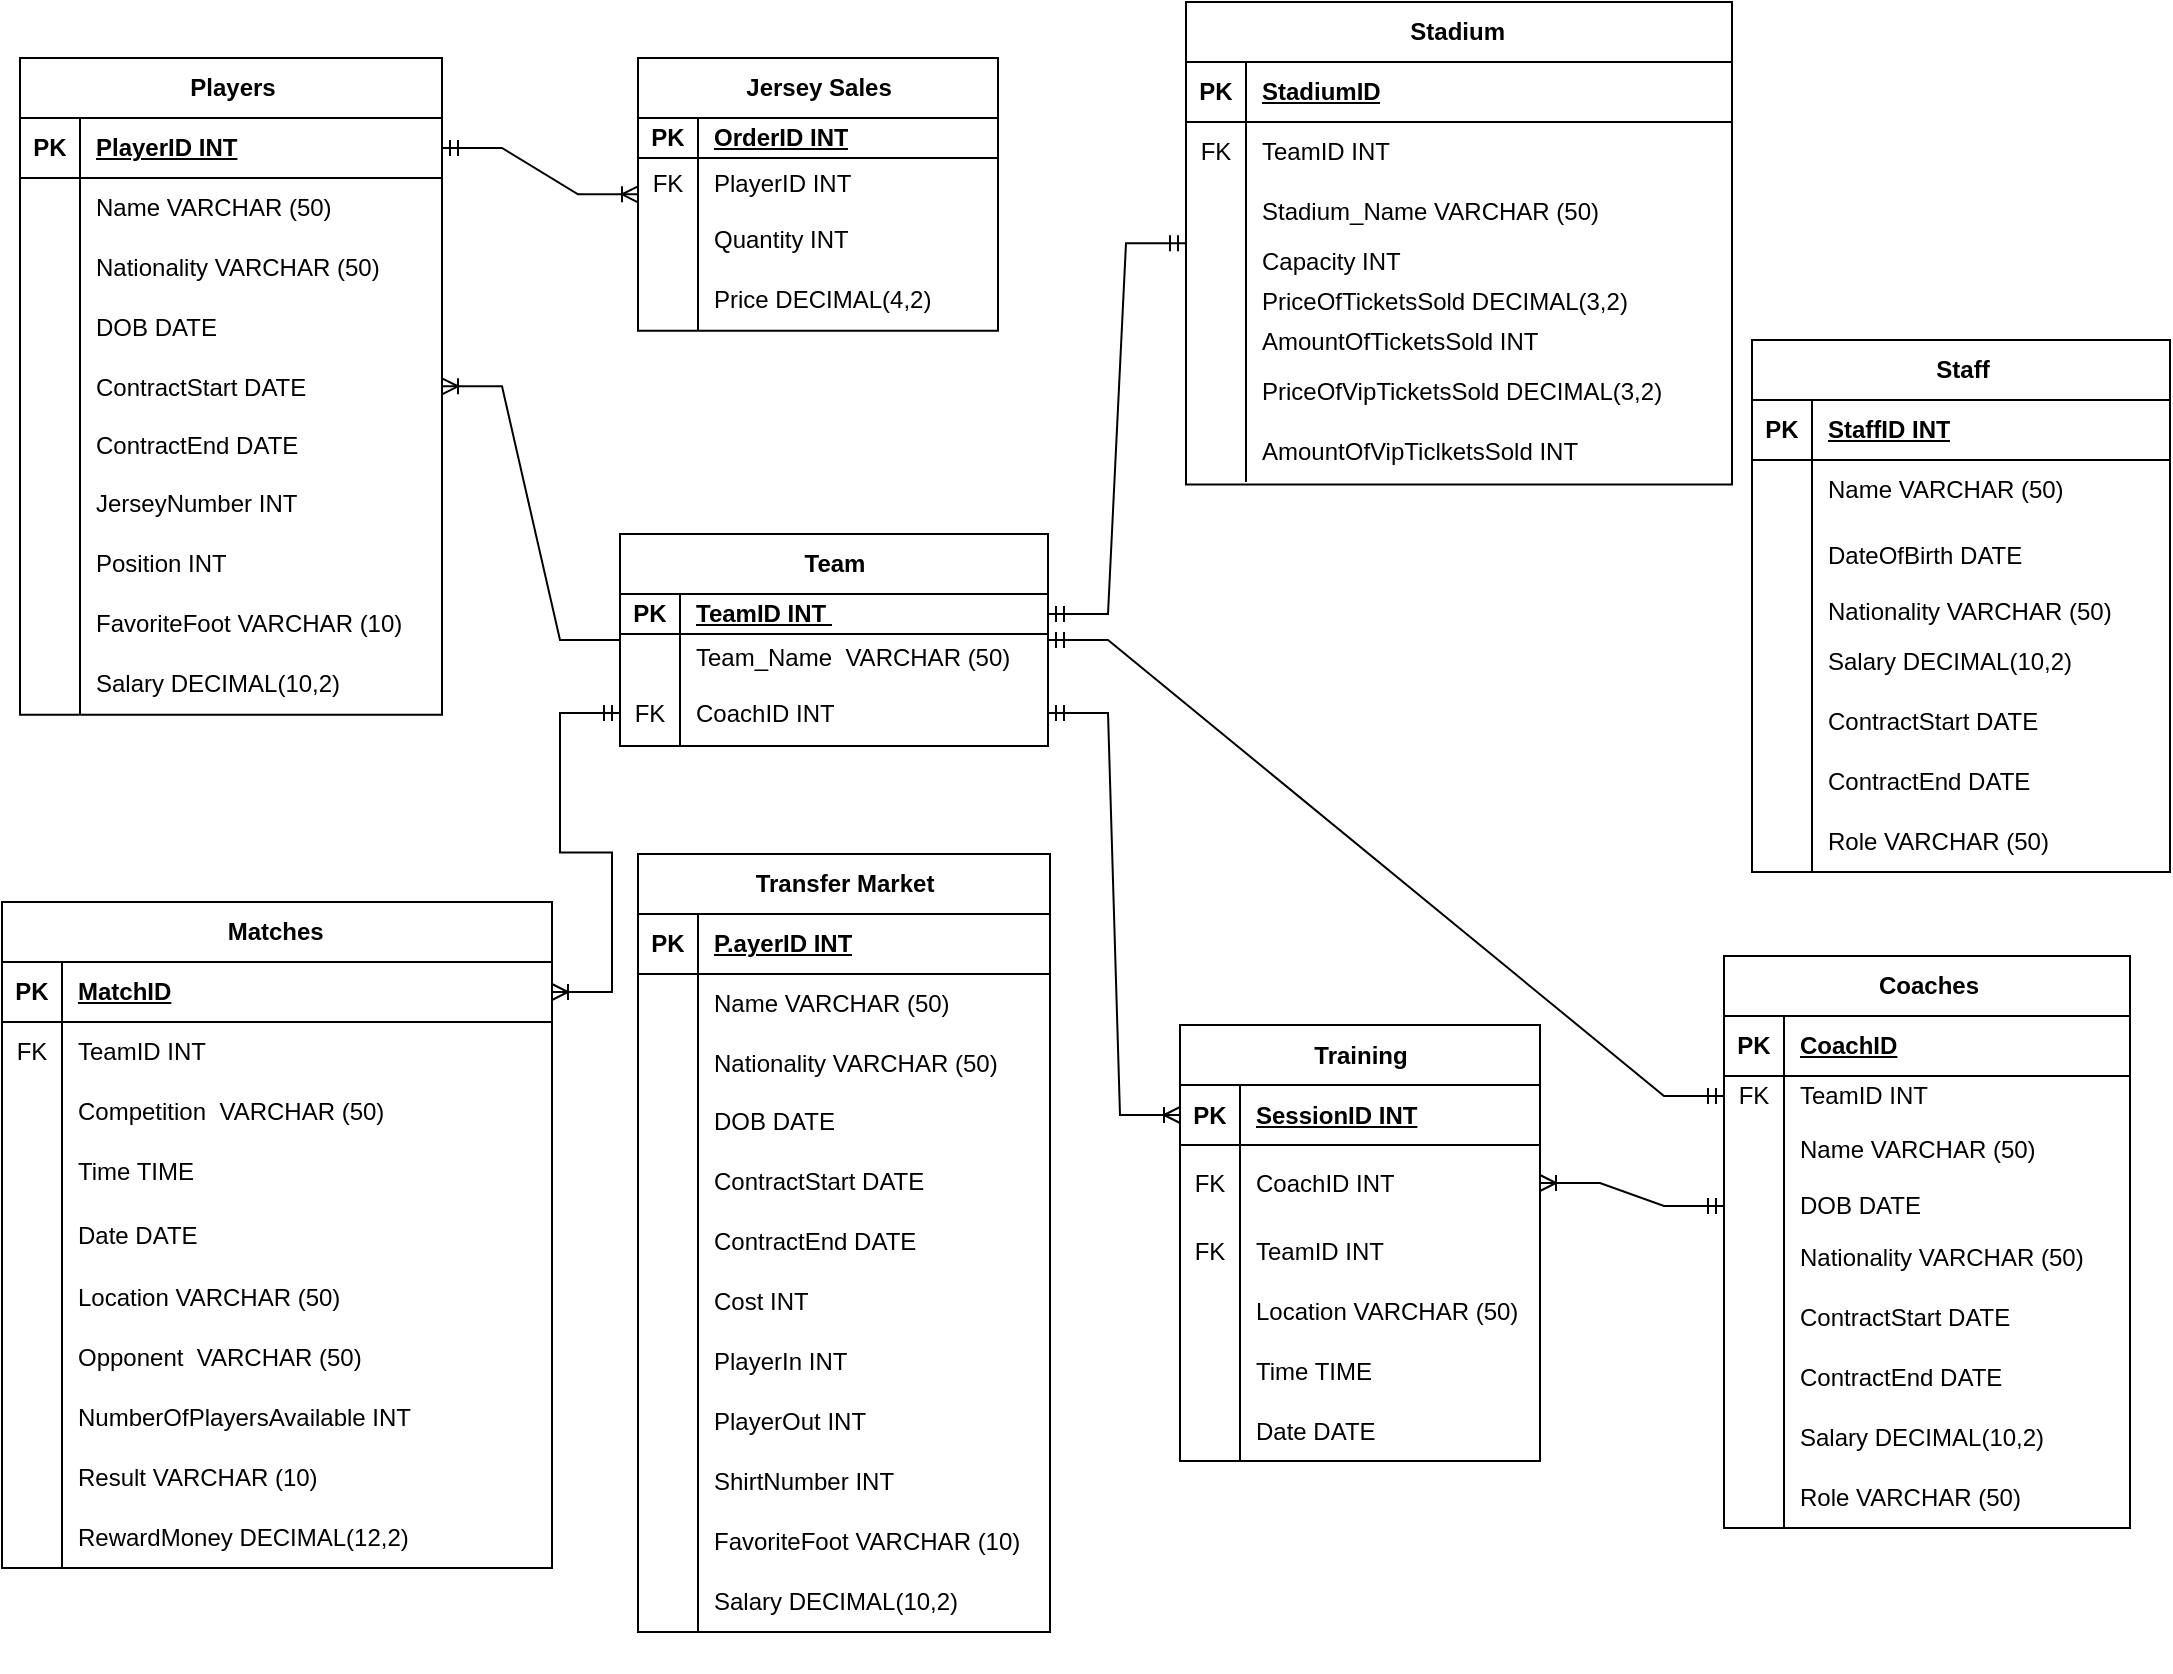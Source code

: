 <mxfile version="24.4.14" type="device">
  <diagram name="Page-1" id="XtnAlETBS0yM8wqGI9ky">
    <mxGraphModel dx="-220" dy="1318" grid="0" gridSize="10" guides="1" tooltips="1" connect="1" arrows="1" fold="1" page="1" pageScale="1" pageWidth="1100" pageHeight="850" math="0" shadow="0">
      <root>
        <mxCell id="0" />
        <mxCell id="1" parent="0" />
        <mxCell id="qjVn6C-209oq6eMq7jXm-16" value="" style="group" parent="1" vertex="1" connectable="0">
          <mxGeometry x="1112" y="-842" width="1084" height="835" as="geometry" />
        </mxCell>
        <mxCell id="1YyRz7ZCqrC8dzca1u7T-69" value="Stadium&amp;nbsp;" style="shape=table;startSize=30;container=1;collapsible=1;childLayout=tableLayout;fixedRows=1;rowLines=0;fontStyle=1;align=center;resizeLast=1;html=1;fillColor=none;" parent="qjVn6C-209oq6eMq7jXm-16" vertex="1">
          <mxGeometry x="592" width="273" height="241.3" as="geometry" />
        </mxCell>
        <mxCell id="1YyRz7ZCqrC8dzca1u7T-70" value="" style="shape=tableRow;horizontal=0;startSize=0;swimlaneHead=0;swimlaneBody=0;fillColor=none;collapsible=0;dropTarget=0;points=[[0,0.5],[1,0.5]];portConstraint=eastwest;top=0;left=0;right=0;bottom=1;" parent="1YyRz7ZCqrC8dzca1u7T-69" vertex="1">
          <mxGeometry y="30" width="273" height="30" as="geometry" />
        </mxCell>
        <mxCell id="1YyRz7ZCqrC8dzca1u7T-71" value="PK" style="shape=partialRectangle;connectable=0;fillColor=none;top=0;left=0;bottom=0;right=0;fontStyle=1;overflow=hidden;whiteSpace=wrap;html=1;" parent="1YyRz7ZCqrC8dzca1u7T-70" vertex="1">
          <mxGeometry width="30" height="30" as="geometry">
            <mxRectangle width="30" height="30" as="alternateBounds" />
          </mxGeometry>
        </mxCell>
        <mxCell id="1YyRz7ZCqrC8dzca1u7T-72" value="StadiumID" style="shape=partialRectangle;connectable=0;fillColor=none;top=0;left=0;bottom=0;right=0;align=left;spacingLeft=6;fontStyle=5;overflow=hidden;whiteSpace=wrap;html=1;" parent="1YyRz7ZCqrC8dzca1u7T-70" vertex="1">
          <mxGeometry x="30" width="243" height="30" as="geometry">
            <mxRectangle width="243" height="30" as="alternateBounds" />
          </mxGeometry>
        </mxCell>
        <mxCell id="1YyRz7ZCqrC8dzca1u7T-73" value="" style="shape=tableRow;horizontal=0;startSize=0;swimlaneHead=0;swimlaneBody=0;fillColor=none;collapsible=0;dropTarget=0;points=[[0,0.5],[1,0.5]];portConstraint=eastwest;top=0;left=0;right=0;bottom=0;" parent="1YyRz7ZCqrC8dzca1u7T-69" vertex="1">
          <mxGeometry y="60" width="273" height="30" as="geometry" />
        </mxCell>
        <mxCell id="1YyRz7ZCqrC8dzca1u7T-74" value="FK" style="shape=partialRectangle;connectable=0;fillColor=none;top=0;left=0;bottom=0;right=0;editable=1;overflow=hidden;whiteSpace=wrap;html=1;" parent="1YyRz7ZCqrC8dzca1u7T-73" vertex="1">
          <mxGeometry width="30" height="30" as="geometry">
            <mxRectangle width="30" height="30" as="alternateBounds" />
          </mxGeometry>
        </mxCell>
        <mxCell id="1YyRz7ZCqrC8dzca1u7T-75" value="TeamID INT" style="shape=partialRectangle;connectable=0;fillColor=none;top=0;left=0;bottom=0;right=0;align=left;spacingLeft=6;overflow=hidden;whiteSpace=wrap;html=1;" parent="1YyRz7ZCqrC8dzca1u7T-73" vertex="1">
          <mxGeometry x="30" width="243" height="30" as="geometry">
            <mxRectangle width="243" height="30" as="alternateBounds" />
          </mxGeometry>
        </mxCell>
        <mxCell id="1YyRz7ZCqrC8dzca1u7T-76" value="" style="shape=tableRow;horizontal=0;startSize=0;swimlaneHead=0;swimlaneBody=0;fillColor=none;collapsible=0;dropTarget=0;points=[[0,0.5],[1,0.5]];portConstraint=eastwest;top=0;left=0;right=0;bottom=0;" parent="1YyRz7ZCqrC8dzca1u7T-69" vertex="1">
          <mxGeometry y="90" width="273" height="30" as="geometry" />
        </mxCell>
        <mxCell id="1YyRz7ZCqrC8dzca1u7T-77" value="" style="shape=partialRectangle;connectable=0;fillColor=none;top=0;left=0;bottom=0;right=0;editable=1;overflow=hidden;whiteSpace=wrap;html=1;" parent="1YyRz7ZCqrC8dzca1u7T-76" vertex="1">
          <mxGeometry width="30" height="30" as="geometry">
            <mxRectangle width="30" height="30" as="alternateBounds" />
          </mxGeometry>
        </mxCell>
        <mxCell id="1YyRz7ZCqrC8dzca1u7T-78" value="Stadium_Name VARCHAR (50)" style="shape=partialRectangle;connectable=0;fillColor=none;top=0;left=0;bottom=0;right=0;align=left;spacingLeft=6;overflow=hidden;whiteSpace=wrap;html=1;" parent="1YyRz7ZCqrC8dzca1u7T-76" vertex="1">
          <mxGeometry x="30" width="243" height="30" as="geometry">
            <mxRectangle width="243" height="30" as="alternateBounds" />
          </mxGeometry>
        </mxCell>
        <mxCell id="1YyRz7ZCqrC8dzca1u7T-79" value="" style="shape=tableRow;horizontal=0;startSize=0;swimlaneHead=0;swimlaneBody=0;fillColor=none;collapsible=0;dropTarget=0;points=[[0,0.5],[1,0.5]];portConstraint=eastwest;top=0;left=0;right=0;bottom=0;" parent="1YyRz7ZCqrC8dzca1u7T-69" vertex="1">
          <mxGeometry y="120" width="273" height="20" as="geometry" />
        </mxCell>
        <mxCell id="1YyRz7ZCqrC8dzca1u7T-80" value="" style="shape=partialRectangle;connectable=0;fillColor=none;top=0;left=0;bottom=0;right=0;editable=1;overflow=hidden;whiteSpace=wrap;html=1;" parent="1YyRz7ZCqrC8dzca1u7T-79" vertex="1">
          <mxGeometry width="30" height="20" as="geometry">
            <mxRectangle width="30" height="20" as="alternateBounds" />
          </mxGeometry>
        </mxCell>
        <mxCell id="1YyRz7ZCqrC8dzca1u7T-81" value="Capacity INT&amp;nbsp;" style="shape=partialRectangle;connectable=0;fillColor=none;top=0;left=0;bottom=0;right=0;align=left;spacingLeft=6;overflow=hidden;whiteSpace=wrap;html=1;" parent="1YyRz7ZCqrC8dzca1u7T-79" vertex="1">
          <mxGeometry x="30" width="243" height="20" as="geometry">
            <mxRectangle width="243" height="20" as="alternateBounds" />
          </mxGeometry>
        </mxCell>
        <mxCell id="1YyRz7ZCqrC8dzca1u7T-82" value="" style="shape=tableRow;horizontal=0;startSize=0;swimlaneHead=0;swimlaneBody=0;fillColor=none;collapsible=0;dropTarget=0;points=[[0,0.5],[1,0.5]];portConstraint=eastwest;top=0;left=0;right=0;bottom=0;" parent="1YyRz7ZCqrC8dzca1u7T-69" vertex="1">
          <mxGeometry y="140" width="273" height="20" as="geometry" />
        </mxCell>
        <mxCell id="1YyRz7ZCqrC8dzca1u7T-83" value="" style="shape=partialRectangle;connectable=0;fillColor=none;top=0;left=0;bottom=0;right=0;editable=1;overflow=hidden;whiteSpace=wrap;html=1;" parent="1YyRz7ZCqrC8dzca1u7T-82" vertex="1">
          <mxGeometry width="30" height="20" as="geometry">
            <mxRectangle width="30" height="20" as="alternateBounds" />
          </mxGeometry>
        </mxCell>
        <mxCell id="1YyRz7ZCqrC8dzca1u7T-84" value="PriceOfTicketsSold DECIMAL(3,2)" style="shape=partialRectangle;connectable=0;fillColor=none;top=0;left=0;bottom=0;right=0;align=left;spacingLeft=6;overflow=hidden;whiteSpace=wrap;html=1;" parent="1YyRz7ZCqrC8dzca1u7T-82" vertex="1">
          <mxGeometry x="30" width="243" height="20" as="geometry">
            <mxRectangle width="243" height="20" as="alternateBounds" />
          </mxGeometry>
        </mxCell>
        <mxCell id="1YyRz7ZCqrC8dzca1u7T-85" value="" style="shape=tableRow;horizontal=0;startSize=0;swimlaneHead=0;swimlaneBody=0;fillColor=none;collapsible=0;dropTarget=0;points=[[0,0.5],[1,0.5]];portConstraint=eastwest;top=0;left=0;right=0;bottom=0;" parent="1YyRz7ZCqrC8dzca1u7T-69" vertex="1">
          <mxGeometry y="160" width="273" height="20" as="geometry" />
        </mxCell>
        <mxCell id="1YyRz7ZCqrC8dzca1u7T-86" value="" style="shape=partialRectangle;connectable=0;fillColor=none;top=0;left=0;bottom=0;right=0;editable=1;overflow=hidden;whiteSpace=wrap;html=1;" parent="1YyRz7ZCqrC8dzca1u7T-85" vertex="1">
          <mxGeometry width="30" height="20" as="geometry">
            <mxRectangle width="30" height="20" as="alternateBounds" />
          </mxGeometry>
        </mxCell>
        <mxCell id="1YyRz7ZCqrC8dzca1u7T-87" value="AmountOfTicketsSold INT" style="shape=partialRectangle;connectable=0;fillColor=none;top=0;left=0;bottom=0;right=0;align=left;spacingLeft=6;overflow=hidden;whiteSpace=wrap;html=1;" parent="1YyRz7ZCqrC8dzca1u7T-85" vertex="1">
          <mxGeometry x="30" width="243" height="20" as="geometry">
            <mxRectangle width="243" height="20" as="alternateBounds" />
          </mxGeometry>
        </mxCell>
        <mxCell id="1YyRz7ZCqrC8dzca1u7T-91" value="" style="shape=tableRow;horizontal=0;startSize=0;swimlaneHead=0;swimlaneBody=0;fillColor=none;collapsible=0;dropTarget=0;points=[[0,0.5],[1,0.5]];portConstraint=eastwest;top=0;left=0;right=0;bottom=0;" parent="1YyRz7ZCqrC8dzca1u7T-69" vertex="1">
          <mxGeometry y="180" width="273" height="30" as="geometry" />
        </mxCell>
        <mxCell id="1YyRz7ZCqrC8dzca1u7T-92" value="" style="shape=partialRectangle;connectable=0;fillColor=none;top=0;left=0;bottom=0;right=0;editable=1;overflow=hidden;whiteSpace=wrap;html=1;" parent="1YyRz7ZCqrC8dzca1u7T-91" vertex="1">
          <mxGeometry width="30" height="30" as="geometry">
            <mxRectangle width="30" height="30" as="alternateBounds" />
          </mxGeometry>
        </mxCell>
        <mxCell id="1YyRz7ZCqrC8dzca1u7T-93" value="PriceOfVipTicketsSold DECIMAL(3,2)" style="shape=partialRectangle;connectable=0;fillColor=none;top=0;left=0;bottom=0;right=0;align=left;spacingLeft=6;overflow=hidden;whiteSpace=wrap;html=1;" parent="1YyRz7ZCqrC8dzca1u7T-91" vertex="1">
          <mxGeometry x="30" width="243" height="30" as="geometry">
            <mxRectangle width="243" height="30" as="alternateBounds" />
          </mxGeometry>
        </mxCell>
        <mxCell id="1YyRz7ZCqrC8dzca1u7T-94" value="" style="shape=tableRow;horizontal=0;startSize=0;swimlaneHead=0;swimlaneBody=0;fillColor=none;collapsible=0;dropTarget=0;points=[[0,0.5],[1,0.5]];portConstraint=eastwest;top=0;left=0;right=0;bottom=0;" parent="1YyRz7ZCqrC8dzca1u7T-69" vertex="1">
          <mxGeometry y="210" width="273" height="30" as="geometry" />
        </mxCell>
        <mxCell id="1YyRz7ZCqrC8dzca1u7T-95" value="" style="shape=partialRectangle;connectable=0;fillColor=none;top=0;left=0;bottom=0;right=0;editable=1;overflow=hidden;whiteSpace=wrap;html=1;" parent="1YyRz7ZCqrC8dzca1u7T-94" vertex="1">
          <mxGeometry width="30" height="30" as="geometry">
            <mxRectangle width="30" height="30" as="alternateBounds" />
          </mxGeometry>
        </mxCell>
        <mxCell id="1YyRz7ZCqrC8dzca1u7T-96" value="AmountOfVipTiclketsSold INT" style="shape=partialRectangle;connectable=0;fillColor=none;top=0;left=0;bottom=0;right=0;align=left;spacingLeft=6;overflow=hidden;whiteSpace=wrap;html=1;" parent="1YyRz7ZCqrC8dzca1u7T-94" vertex="1">
          <mxGeometry x="30" width="243" height="30" as="geometry">
            <mxRectangle width="243" height="30" as="alternateBounds" />
          </mxGeometry>
        </mxCell>
        <mxCell id="1YyRz7ZCqrC8dzca1u7T-106" value="Jersey Sales" style="shape=table;startSize=30;container=1;collapsible=1;childLayout=tableLayout;fixedRows=1;rowLines=0;fontStyle=1;align=center;resizeLast=1;html=1;fillColor=none;" parent="qjVn6C-209oq6eMq7jXm-16" vertex="1">
          <mxGeometry x="318" y="28" width="180" height="136.35" as="geometry" />
        </mxCell>
        <mxCell id="1YyRz7ZCqrC8dzca1u7T-107" value="" style="shape=tableRow;horizontal=0;startSize=0;swimlaneHead=0;swimlaneBody=0;fillColor=none;collapsible=0;dropTarget=0;points=[[0,0.5],[1,0.5]];portConstraint=eastwest;top=0;left=0;right=0;bottom=1;" parent="1YyRz7ZCqrC8dzca1u7T-106" vertex="1">
          <mxGeometry y="30" width="180" height="20" as="geometry" />
        </mxCell>
        <mxCell id="1YyRz7ZCqrC8dzca1u7T-108" value="PK" style="shape=partialRectangle;connectable=0;fillColor=none;top=0;left=0;bottom=0;right=0;fontStyle=1;overflow=hidden;whiteSpace=wrap;html=1;" parent="1YyRz7ZCqrC8dzca1u7T-107" vertex="1">
          <mxGeometry width="30" height="20" as="geometry">
            <mxRectangle width="30" height="20" as="alternateBounds" />
          </mxGeometry>
        </mxCell>
        <mxCell id="1YyRz7ZCqrC8dzca1u7T-109" value="OrderID INT" style="shape=partialRectangle;connectable=0;fillColor=none;top=0;left=0;bottom=0;right=0;align=left;spacingLeft=6;fontStyle=5;overflow=hidden;whiteSpace=wrap;html=1;" parent="1YyRz7ZCqrC8dzca1u7T-107" vertex="1">
          <mxGeometry x="30" width="150" height="20" as="geometry">
            <mxRectangle width="150" height="20" as="alternateBounds" />
          </mxGeometry>
        </mxCell>
        <mxCell id="1YyRz7ZCqrC8dzca1u7T-110" value="" style="shape=tableRow;horizontal=0;startSize=0;swimlaneHead=0;swimlaneBody=0;fillColor=none;collapsible=0;dropTarget=0;points=[[0,0.5],[1,0.5]];portConstraint=eastwest;top=0;left=0;right=0;bottom=0;" parent="1YyRz7ZCqrC8dzca1u7T-106" vertex="1">
          <mxGeometry y="50" width="180" height="26" as="geometry" />
        </mxCell>
        <mxCell id="1YyRz7ZCqrC8dzca1u7T-111" value="FK" style="shape=partialRectangle;connectable=0;fillColor=none;top=0;left=0;bottom=0;right=0;editable=1;overflow=hidden;whiteSpace=wrap;html=1;" parent="1YyRz7ZCqrC8dzca1u7T-110" vertex="1">
          <mxGeometry width="30" height="26" as="geometry">
            <mxRectangle width="30" height="26" as="alternateBounds" />
          </mxGeometry>
        </mxCell>
        <mxCell id="1YyRz7ZCqrC8dzca1u7T-112" value="PlayerID INT" style="shape=partialRectangle;connectable=0;fillColor=none;top=0;left=0;bottom=0;right=0;align=left;spacingLeft=6;overflow=hidden;whiteSpace=wrap;html=1;" parent="1YyRz7ZCqrC8dzca1u7T-110" vertex="1">
          <mxGeometry x="30" width="150" height="26" as="geometry">
            <mxRectangle width="150" height="26" as="alternateBounds" />
          </mxGeometry>
        </mxCell>
        <mxCell id="1YyRz7ZCqrC8dzca1u7T-113" value="" style="shape=tableRow;horizontal=0;startSize=0;swimlaneHead=0;swimlaneBody=0;fillColor=none;collapsible=0;dropTarget=0;points=[[0,0.5],[1,0.5]];portConstraint=eastwest;top=0;left=0;right=0;bottom=0;" parent="1YyRz7ZCqrC8dzca1u7T-106" vertex="1">
          <mxGeometry y="76" width="180" height="30" as="geometry" />
        </mxCell>
        <mxCell id="1YyRz7ZCqrC8dzca1u7T-114" value="" style="shape=partialRectangle;connectable=0;fillColor=none;top=0;left=0;bottom=0;right=0;editable=1;overflow=hidden;whiteSpace=wrap;html=1;" parent="1YyRz7ZCqrC8dzca1u7T-113" vertex="1">
          <mxGeometry width="30" height="30" as="geometry">
            <mxRectangle width="30" height="30" as="alternateBounds" />
          </mxGeometry>
        </mxCell>
        <mxCell id="1YyRz7ZCqrC8dzca1u7T-115" value="Quantity INT" style="shape=partialRectangle;connectable=0;fillColor=none;top=0;left=0;bottom=0;right=0;align=left;spacingLeft=6;overflow=hidden;whiteSpace=wrap;html=1;" parent="1YyRz7ZCqrC8dzca1u7T-113" vertex="1">
          <mxGeometry x="30" width="150" height="30" as="geometry">
            <mxRectangle width="150" height="30" as="alternateBounds" />
          </mxGeometry>
        </mxCell>
        <mxCell id="1YyRz7ZCqrC8dzca1u7T-116" value="" style="shape=tableRow;horizontal=0;startSize=0;swimlaneHead=0;swimlaneBody=0;fillColor=none;collapsible=0;dropTarget=0;points=[[0,0.5],[1,0.5]];portConstraint=eastwest;top=0;left=0;right=0;bottom=0;" parent="1YyRz7ZCqrC8dzca1u7T-106" vertex="1">
          <mxGeometry y="106" width="180" height="30" as="geometry" />
        </mxCell>
        <mxCell id="1YyRz7ZCqrC8dzca1u7T-117" value="" style="shape=partialRectangle;connectable=0;fillColor=none;top=0;left=0;bottom=0;right=0;editable=1;overflow=hidden;whiteSpace=wrap;html=1;" parent="1YyRz7ZCqrC8dzca1u7T-116" vertex="1">
          <mxGeometry width="30" height="30" as="geometry">
            <mxRectangle width="30" height="30" as="alternateBounds" />
          </mxGeometry>
        </mxCell>
        <mxCell id="1YyRz7ZCqrC8dzca1u7T-118" value="Price DECIMAL(4,2)" style="shape=partialRectangle;connectable=0;fillColor=none;top=0;left=0;bottom=0;right=0;align=left;spacingLeft=6;overflow=hidden;whiteSpace=wrap;html=1;" parent="1YyRz7ZCqrC8dzca1u7T-116" vertex="1">
          <mxGeometry x="30" width="150" height="30" as="geometry">
            <mxRectangle width="150" height="30" as="alternateBounds" />
          </mxGeometry>
        </mxCell>
        <mxCell id="1YyRz7ZCqrC8dzca1u7T-122" value="Staff" style="shape=table;startSize=30;container=1;collapsible=1;childLayout=tableLayout;fixedRows=1;rowLines=0;fontStyle=1;align=center;resizeLast=1;html=1;fillColor=none;" parent="qjVn6C-209oq6eMq7jXm-16" vertex="1">
          <mxGeometry x="875" y="169" width="209" height="266" as="geometry" />
        </mxCell>
        <mxCell id="1YyRz7ZCqrC8dzca1u7T-123" value="" style="shape=tableRow;horizontal=0;startSize=0;swimlaneHead=0;swimlaneBody=0;fillColor=none;collapsible=0;dropTarget=0;points=[[0,0.5],[1,0.5]];portConstraint=eastwest;top=0;left=0;right=0;bottom=1;" parent="1YyRz7ZCqrC8dzca1u7T-122" vertex="1">
          <mxGeometry y="30" width="209" height="30" as="geometry" />
        </mxCell>
        <mxCell id="1YyRz7ZCqrC8dzca1u7T-124" value="PK" style="shape=partialRectangle;connectable=0;fillColor=none;top=0;left=0;bottom=0;right=0;fontStyle=1;overflow=hidden;whiteSpace=wrap;html=1;" parent="1YyRz7ZCqrC8dzca1u7T-123" vertex="1">
          <mxGeometry width="30" height="30" as="geometry">
            <mxRectangle width="30" height="30" as="alternateBounds" />
          </mxGeometry>
        </mxCell>
        <mxCell id="1YyRz7ZCqrC8dzca1u7T-125" value="StaffID INT" style="shape=partialRectangle;connectable=0;fillColor=none;top=0;left=0;bottom=0;right=0;align=left;spacingLeft=6;fontStyle=5;overflow=hidden;whiteSpace=wrap;html=1;" parent="1YyRz7ZCqrC8dzca1u7T-123" vertex="1">
          <mxGeometry x="30" width="179" height="30" as="geometry">
            <mxRectangle width="179" height="30" as="alternateBounds" />
          </mxGeometry>
        </mxCell>
        <mxCell id="1YyRz7ZCqrC8dzca1u7T-126" value="" style="shape=tableRow;horizontal=0;startSize=0;swimlaneHead=0;swimlaneBody=0;fillColor=none;collapsible=0;dropTarget=0;points=[[0,0.5],[1,0.5]];portConstraint=eastwest;top=0;left=0;right=0;bottom=0;" parent="1YyRz7ZCqrC8dzca1u7T-122" vertex="1">
          <mxGeometry y="60" width="209" height="30" as="geometry" />
        </mxCell>
        <mxCell id="1YyRz7ZCqrC8dzca1u7T-127" value="" style="shape=partialRectangle;connectable=0;fillColor=none;top=0;left=0;bottom=0;right=0;editable=1;overflow=hidden;whiteSpace=wrap;html=1;" parent="1YyRz7ZCqrC8dzca1u7T-126" vertex="1">
          <mxGeometry width="30" height="30" as="geometry">
            <mxRectangle width="30" height="30" as="alternateBounds" />
          </mxGeometry>
        </mxCell>
        <mxCell id="1YyRz7ZCqrC8dzca1u7T-128" value="Name VARCHAR (50)" style="shape=partialRectangle;connectable=0;fillColor=none;top=0;left=0;bottom=0;right=0;align=left;spacingLeft=6;overflow=hidden;whiteSpace=wrap;html=1;" parent="1YyRz7ZCqrC8dzca1u7T-126" vertex="1">
          <mxGeometry x="30" width="179" height="30" as="geometry">
            <mxRectangle width="179" height="30" as="alternateBounds" />
          </mxGeometry>
        </mxCell>
        <mxCell id="1YyRz7ZCqrC8dzca1u7T-129" value="" style="shape=tableRow;horizontal=0;startSize=0;swimlaneHead=0;swimlaneBody=0;fillColor=none;collapsible=0;dropTarget=0;points=[[0,0.5],[1,0.5]];portConstraint=eastwest;top=0;left=0;right=0;bottom=0;" parent="1YyRz7ZCqrC8dzca1u7T-122" vertex="1">
          <mxGeometry y="90" width="209" height="36" as="geometry" />
        </mxCell>
        <mxCell id="1YyRz7ZCqrC8dzca1u7T-130" value="" style="shape=partialRectangle;connectable=0;fillColor=none;top=0;left=0;bottom=0;right=0;editable=1;overflow=hidden;whiteSpace=wrap;html=1;" parent="1YyRz7ZCqrC8dzca1u7T-129" vertex="1">
          <mxGeometry width="30" height="36" as="geometry">
            <mxRectangle width="30" height="36" as="alternateBounds" />
          </mxGeometry>
        </mxCell>
        <mxCell id="1YyRz7ZCqrC8dzca1u7T-131" value="DateOfBirth DATE" style="shape=partialRectangle;connectable=0;fillColor=none;top=0;left=0;bottom=0;right=0;align=left;spacingLeft=6;overflow=hidden;whiteSpace=wrap;html=1;" parent="1YyRz7ZCqrC8dzca1u7T-129" vertex="1">
          <mxGeometry x="30" width="179" height="36" as="geometry">
            <mxRectangle width="179" height="36" as="alternateBounds" />
          </mxGeometry>
        </mxCell>
        <mxCell id="1YyRz7ZCqrC8dzca1u7T-132" value="" style="shape=tableRow;horizontal=0;startSize=0;swimlaneHead=0;swimlaneBody=0;fillColor=none;collapsible=0;dropTarget=0;points=[[0,0.5],[1,0.5]];portConstraint=eastwest;top=0;left=0;right=0;bottom=0;" parent="1YyRz7ZCqrC8dzca1u7T-122" vertex="1">
          <mxGeometry y="126" width="209" height="20" as="geometry" />
        </mxCell>
        <mxCell id="1YyRz7ZCqrC8dzca1u7T-133" value="" style="shape=partialRectangle;connectable=0;fillColor=none;top=0;left=0;bottom=0;right=0;editable=1;overflow=hidden;whiteSpace=wrap;html=1;" parent="1YyRz7ZCqrC8dzca1u7T-132" vertex="1">
          <mxGeometry width="30" height="20" as="geometry">
            <mxRectangle width="30" height="20" as="alternateBounds" />
          </mxGeometry>
        </mxCell>
        <mxCell id="1YyRz7ZCqrC8dzca1u7T-134" value="Nationality VARCHAR (50)" style="shape=partialRectangle;connectable=0;fillColor=none;top=0;left=0;bottom=0;right=0;align=left;spacingLeft=6;overflow=hidden;whiteSpace=wrap;html=1;" parent="1YyRz7ZCqrC8dzca1u7T-132" vertex="1">
          <mxGeometry x="30" width="179" height="20" as="geometry">
            <mxRectangle width="179" height="20" as="alternateBounds" />
          </mxGeometry>
        </mxCell>
        <mxCell id="1YyRz7ZCqrC8dzca1u7T-135" value="" style="shape=tableRow;horizontal=0;startSize=0;swimlaneHead=0;swimlaneBody=0;fillColor=none;collapsible=0;dropTarget=0;points=[[0,0.5],[1,0.5]];portConstraint=eastwest;top=0;left=0;right=0;bottom=0;" parent="1YyRz7ZCqrC8dzca1u7T-122" vertex="1">
          <mxGeometry y="146" width="209" height="30" as="geometry" />
        </mxCell>
        <mxCell id="1YyRz7ZCqrC8dzca1u7T-136" value="" style="shape=partialRectangle;connectable=0;fillColor=none;top=0;left=0;bottom=0;right=0;editable=1;overflow=hidden;whiteSpace=wrap;html=1;" parent="1YyRz7ZCqrC8dzca1u7T-135" vertex="1">
          <mxGeometry width="30" height="30" as="geometry">
            <mxRectangle width="30" height="30" as="alternateBounds" />
          </mxGeometry>
        </mxCell>
        <mxCell id="1YyRz7ZCqrC8dzca1u7T-137" value="Salary DECIMAL(10,2)" style="shape=partialRectangle;connectable=0;fillColor=none;top=0;left=0;bottom=0;right=0;align=left;spacingLeft=6;overflow=hidden;whiteSpace=wrap;html=1;" parent="1YyRz7ZCqrC8dzca1u7T-135" vertex="1">
          <mxGeometry x="30" width="179" height="30" as="geometry">
            <mxRectangle width="179" height="30" as="alternateBounds" />
          </mxGeometry>
        </mxCell>
        <mxCell id="1YyRz7ZCqrC8dzca1u7T-138" value="" style="shape=tableRow;horizontal=0;startSize=0;swimlaneHead=0;swimlaneBody=0;fillColor=none;collapsible=0;dropTarget=0;points=[[0,0.5],[1,0.5]];portConstraint=eastwest;top=0;left=0;right=0;bottom=0;" parent="1YyRz7ZCqrC8dzca1u7T-122" vertex="1">
          <mxGeometry y="176" width="209" height="30" as="geometry" />
        </mxCell>
        <mxCell id="1YyRz7ZCqrC8dzca1u7T-139" value="" style="shape=partialRectangle;connectable=0;fillColor=none;top=0;left=0;bottom=0;right=0;editable=1;overflow=hidden;whiteSpace=wrap;html=1;" parent="1YyRz7ZCqrC8dzca1u7T-138" vertex="1">
          <mxGeometry width="30" height="30" as="geometry">
            <mxRectangle width="30" height="30" as="alternateBounds" />
          </mxGeometry>
        </mxCell>
        <mxCell id="1YyRz7ZCqrC8dzca1u7T-140" value="ContractStart DATE" style="shape=partialRectangle;connectable=0;fillColor=none;top=0;left=0;bottom=0;right=0;align=left;spacingLeft=6;overflow=hidden;whiteSpace=wrap;html=1;" parent="1YyRz7ZCqrC8dzca1u7T-138" vertex="1">
          <mxGeometry x="30" width="179" height="30" as="geometry">
            <mxRectangle width="179" height="30" as="alternateBounds" />
          </mxGeometry>
        </mxCell>
        <mxCell id="1YyRz7ZCqrC8dzca1u7T-141" value="" style="shape=tableRow;horizontal=0;startSize=0;swimlaneHead=0;swimlaneBody=0;fillColor=none;collapsible=0;dropTarget=0;points=[[0,0.5],[1,0.5]];portConstraint=eastwest;top=0;left=0;right=0;bottom=0;" parent="1YyRz7ZCqrC8dzca1u7T-122" vertex="1">
          <mxGeometry y="206" width="209" height="30" as="geometry" />
        </mxCell>
        <mxCell id="1YyRz7ZCqrC8dzca1u7T-142" value="" style="shape=partialRectangle;connectable=0;fillColor=none;top=0;left=0;bottom=0;right=0;editable=1;overflow=hidden;whiteSpace=wrap;html=1;" parent="1YyRz7ZCqrC8dzca1u7T-141" vertex="1">
          <mxGeometry width="30" height="30" as="geometry">
            <mxRectangle width="30" height="30" as="alternateBounds" />
          </mxGeometry>
        </mxCell>
        <mxCell id="1YyRz7ZCqrC8dzca1u7T-143" value="ContractEnd DATE" style="shape=partialRectangle;connectable=0;fillColor=none;top=0;left=0;bottom=0;right=0;align=left;spacingLeft=6;overflow=hidden;whiteSpace=wrap;html=1;" parent="1YyRz7ZCqrC8dzca1u7T-141" vertex="1">
          <mxGeometry x="30" width="179" height="30" as="geometry">
            <mxRectangle width="179" height="30" as="alternateBounds" />
          </mxGeometry>
        </mxCell>
        <mxCell id="1YyRz7ZCqrC8dzca1u7T-144" value="" style="shape=tableRow;horizontal=0;startSize=0;swimlaneHead=0;swimlaneBody=0;fillColor=none;collapsible=0;dropTarget=0;points=[[0,0.5],[1,0.5]];portConstraint=eastwest;top=0;left=0;right=0;bottom=0;" parent="1YyRz7ZCqrC8dzca1u7T-122" vertex="1">
          <mxGeometry y="236" width="209" height="30" as="geometry" />
        </mxCell>
        <mxCell id="1YyRz7ZCqrC8dzca1u7T-145" value="" style="shape=partialRectangle;connectable=0;fillColor=none;top=0;left=0;bottom=0;right=0;editable=1;overflow=hidden;whiteSpace=wrap;html=1;" parent="1YyRz7ZCqrC8dzca1u7T-144" vertex="1">
          <mxGeometry width="30" height="30" as="geometry">
            <mxRectangle width="30" height="30" as="alternateBounds" />
          </mxGeometry>
        </mxCell>
        <mxCell id="1YyRz7ZCqrC8dzca1u7T-146" value="Role VARCHAR (50)" style="shape=partialRectangle;connectable=0;fillColor=none;top=0;left=0;bottom=0;right=0;align=left;spacingLeft=6;overflow=hidden;whiteSpace=wrap;html=1;" parent="1YyRz7ZCqrC8dzca1u7T-144" vertex="1">
          <mxGeometry x="30" width="179" height="30" as="geometry">
            <mxRectangle width="179" height="30" as="alternateBounds" />
          </mxGeometry>
        </mxCell>
        <mxCell id="1YyRz7ZCqrC8dzca1u7T-147" value="Team" style="shape=table;startSize=30;container=1;collapsible=1;childLayout=tableLayout;fixedRows=1;rowLines=0;fontStyle=1;align=center;resizeLast=1;html=1;fillColor=none;" parent="qjVn6C-209oq6eMq7jXm-16" vertex="1">
          <mxGeometry x="309" y="266" width="214" height="106" as="geometry" />
        </mxCell>
        <mxCell id="1YyRz7ZCqrC8dzca1u7T-148" value="" style="shape=tableRow;horizontal=0;startSize=0;swimlaneHead=0;swimlaneBody=0;fillColor=none;collapsible=0;dropTarget=0;points=[[0,0.5],[1,0.5]];portConstraint=eastwest;top=0;left=0;right=0;bottom=1;" parent="1YyRz7ZCqrC8dzca1u7T-147" vertex="1">
          <mxGeometry y="30" width="214" height="20" as="geometry" />
        </mxCell>
        <mxCell id="1YyRz7ZCqrC8dzca1u7T-149" value="PK" style="shape=partialRectangle;connectable=0;fillColor=none;top=0;left=0;bottom=0;right=0;fontStyle=1;overflow=hidden;whiteSpace=wrap;html=1;" parent="1YyRz7ZCqrC8dzca1u7T-148" vertex="1">
          <mxGeometry width="30" height="20" as="geometry">
            <mxRectangle width="30" height="20" as="alternateBounds" />
          </mxGeometry>
        </mxCell>
        <mxCell id="1YyRz7ZCqrC8dzca1u7T-150" value="TeamID INT&amp;nbsp;" style="shape=partialRectangle;connectable=0;fillColor=none;top=0;left=0;bottom=0;right=0;align=left;spacingLeft=6;fontStyle=5;overflow=hidden;whiteSpace=wrap;html=1;" parent="1YyRz7ZCqrC8dzca1u7T-148" vertex="1">
          <mxGeometry x="30" width="184" height="20" as="geometry">
            <mxRectangle width="184" height="20" as="alternateBounds" />
          </mxGeometry>
        </mxCell>
        <mxCell id="1YyRz7ZCqrC8dzca1u7T-151" value="" style="shape=tableRow;horizontal=0;startSize=0;swimlaneHead=0;swimlaneBody=0;fillColor=none;collapsible=0;dropTarget=0;points=[[0,0.5],[1,0.5]];portConstraint=eastwest;top=0;left=0;right=0;bottom=0;" parent="1YyRz7ZCqrC8dzca1u7T-147" vertex="1">
          <mxGeometry y="50" width="214" height="23" as="geometry" />
        </mxCell>
        <mxCell id="1YyRz7ZCqrC8dzca1u7T-152" value="" style="shape=partialRectangle;connectable=0;fillColor=none;top=0;left=0;bottom=0;right=0;editable=1;overflow=hidden;whiteSpace=wrap;html=1;" parent="1YyRz7ZCqrC8dzca1u7T-151" vertex="1">
          <mxGeometry width="30" height="23" as="geometry">
            <mxRectangle width="30" height="23" as="alternateBounds" />
          </mxGeometry>
        </mxCell>
        <mxCell id="1YyRz7ZCqrC8dzca1u7T-153" value="Team_Name&amp;nbsp; VARCHAR (50)" style="shape=partialRectangle;connectable=0;fillColor=none;top=0;left=0;bottom=0;right=0;align=left;spacingLeft=6;overflow=hidden;whiteSpace=wrap;html=1;" parent="1YyRz7ZCqrC8dzca1u7T-151" vertex="1">
          <mxGeometry x="30" width="184" height="23" as="geometry">
            <mxRectangle width="184" height="23" as="alternateBounds" />
          </mxGeometry>
        </mxCell>
        <mxCell id="1YyRz7ZCqrC8dzca1u7T-154" value="" style="shape=tableRow;horizontal=0;startSize=0;swimlaneHead=0;swimlaneBody=0;fillColor=none;collapsible=0;dropTarget=0;points=[[0,0.5],[1,0.5]];portConstraint=eastwest;top=0;left=0;right=0;bottom=0;" parent="1YyRz7ZCqrC8dzca1u7T-147" vertex="1">
          <mxGeometry y="73" width="214" height="33" as="geometry" />
        </mxCell>
        <mxCell id="1YyRz7ZCqrC8dzca1u7T-155" value="FK" style="shape=partialRectangle;connectable=0;fillColor=none;top=0;left=0;bottom=0;right=0;editable=1;overflow=hidden;whiteSpace=wrap;html=1;" parent="1YyRz7ZCqrC8dzca1u7T-154" vertex="1">
          <mxGeometry width="30" height="33" as="geometry">
            <mxRectangle width="30" height="33" as="alternateBounds" />
          </mxGeometry>
        </mxCell>
        <mxCell id="1YyRz7ZCqrC8dzca1u7T-156" value="CoachID INT" style="shape=partialRectangle;connectable=0;fillColor=none;top=0;left=0;bottom=0;right=0;align=left;spacingLeft=6;overflow=hidden;whiteSpace=wrap;html=1;" parent="1YyRz7ZCqrC8dzca1u7T-154" vertex="1">
          <mxGeometry x="30" width="184" height="33" as="geometry">
            <mxRectangle width="184" height="33" as="alternateBounds" />
          </mxGeometry>
        </mxCell>
        <mxCell id="mZPbe81Q32VVdoULaHOv-1" value="Matches&amp;nbsp;" style="shape=table;startSize=30;container=1;collapsible=1;childLayout=tableLayout;fixedRows=1;rowLines=0;fontStyle=1;align=center;resizeLast=1;html=1;fillColor=none;" parent="qjVn6C-209oq6eMq7jXm-16" vertex="1">
          <mxGeometry y="450" width="275" height="333" as="geometry" />
        </mxCell>
        <mxCell id="mZPbe81Q32VVdoULaHOv-2" value="" style="shape=tableRow;horizontal=0;startSize=0;swimlaneHead=0;swimlaneBody=0;fillColor=none;collapsible=0;dropTarget=0;points=[[0,0.5],[1,0.5]];portConstraint=eastwest;top=0;left=0;right=0;bottom=1;" parent="mZPbe81Q32VVdoULaHOv-1" vertex="1">
          <mxGeometry y="30" width="275" height="30" as="geometry" />
        </mxCell>
        <mxCell id="mZPbe81Q32VVdoULaHOv-3" value="PK" style="shape=partialRectangle;connectable=0;fillColor=none;top=0;left=0;bottom=0;right=0;fontStyle=1;overflow=hidden;whiteSpace=wrap;html=1;" parent="mZPbe81Q32VVdoULaHOv-2" vertex="1">
          <mxGeometry width="30" height="30" as="geometry">
            <mxRectangle width="30" height="30" as="alternateBounds" />
          </mxGeometry>
        </mxCell>
        <mxCell id="mZPbe81Q32VVdoULaHOv-4" value="MatchID" style="shape=partialRectangle;connectable=0;fillColor=none;top=0;left=0;bottom=0;right=0;align=left;spacingLeft=6;fontStyle=5;overflow=hidden;whiteSpace=wrap;html=1;" parent="mZPbe81Q32VVdoULaHOv-2" vertex="1">
          <mxGeometry x="30" width="245" height="30" as="geometry">
            <mxRectangle width="245" height="30" as="alternateBounds" />
          </mxGeometry>
        </mxCell>
        <mxCell id="mZPbe81Q32VVdoULaHOv-5" value="" style="shape=tableRow;horizontal=0;startSize=0;swimlaneHead=0;swimlaneBody=0;fillColor=none;collapsible=0;dropTarget=0;points=[[0,0.5],[1,0.5]];portConstraint=eastwest;top=0;left=0;right=0;bottom=0;" parent="mZPbe81Q32VVdoULaHOv-1" vertex="1">
          <mxGeometry y="60" width="275" height="30" as="geometry" />
        </mxCell>
        <mxCell id="mZPbe81Q32VVdoULaHOv-6" value="FK" style="shape=partialRectangle;connectable=0;fillColor=none;top=0;left=0;bottom=0;right=0;editable=1;overflow=hidden;whiteSpace=wrap;html=1;" parent="mZPbe81Q32VVdoULaHOv-5" vertex="1">
          <mxGeometry width="30" height="30" as="geometry">
            <mxRectangle width="30" height="30" as="alternateBounds" />
          </mxGeometry>
        </mxCell>
        <mxCell id="mZPbe81Q32VVdoULaHOv-7" value="TeamID INT" style="shape=partialRectangle;connectable=0;fillColor=none;top=0;left=0;bottom=0;right=0;align=left;spacingLeft=6;overflow=hidden;whiteSpace=wrap;html=1;" parent="mZPbe81Q32VVdoULaHOv-5" vertex="1">
          <mxGeometry x="30" width="245" height="30" as="geometry">
            <mxRectangle width="245" height="30" as="alternateBounds" />
          </mxGeometry>
        </mxCell>
        <mxCell id="mZPbe81Q32VVdoULaHOv-8" value="" style="shape=tableRow;horizontal=0;startSize=0;swimlaneHead=0;swimlaneBody=0;fillColor=none;collapsible=0;dropTarget=0;points=[[0,0.5],[1,0.5]];portConstraint=eastwest;top=0;left=0;right=0;bottom=0;" parent="mZPbe81Q32VVdoULaHOv-1" vertex="1">
          <mxGeometry y="90" width="275" height="30" as="geometry" />
        </mxCell>
        <mxCell id="mZPbe81Q32VVdoULaHOv-9" value="" style="shape=partialRectangle;connectable=0;fillColor=none;top=0;left=0;bottom=0;right=0;editable=1;overflow=hidden;whiteSpace=wrap;html=1;" parent="mZPbe81Q32VVdoULaHOv-8" vertex="1">
          <mxGeometry width="30" height="30" as="geometry">
            <mxRectangle width="30" height="30" as="alternateBounds" />
          </mxGeometry>
        </mxCell>
        <mxCell id="mZPbe81Q32VVdoULaHOv-10" value="Competition&amp;nbsp; VARCHAR (50)" style="shape=partialRectangle;connectable=0;fillColor=none;top=0;left=0;bottom=0;right=0;align=left;spacingLeft=6;overflow=hidden;whiteSpace=wrap;html=1;" parent="mZPbe81Q32VVdoULaHOv-8" vertex="1">
          <mxGeometry x="30" width="245" height="30" as="geometry">
            <mxRectangle width="245" height="30" as="alternateBounds" />
          </mxGeometry>
        </mxCell>
        <mxCell id="mZPbe81Q32VVdoULaHOv-11" value="" style="shape=tableRow;horizontal=0;startSize=0;swimlaneHead=0;swimlaneBody=0;fillColor=none;collapsible=0;dropTarget=0;points=[[0,0.5],[1,0.5]];portConstraint=eastwest;top=0;left=0;right=0;bottom=0;" parent="mZPbe81Q32VVdoULaHOv-1" vertex="1">
          <mxGeometry y="120" width="275" height="30" as="geometry" />
        </mxCell>
        <mxCell id="mZPbe81Q32VVdoULaHOv-12" value="" style="shape=partialRectangle;connectable=0;fillColor=none;top=0;left=0;bottom=0;right=0;editable=1;overflow=hidden;whiteSpace=wrap;html=1;" parent="mZPbe81Q32VVdoULaHOv-11" vertex="1">
          <mxGeometry width="30" height="30" as="geometry">
            <mxRectangle width="30" height="30" as="alternateBounds" />
          </mxGeometry>
        </mxCell>
        <mxCell id="mZPbe81Q32VVdoULaHOv-13" value="Time TIME" style="shape=partialRectangle;connectable=0;fillColor=none;top=0;left=0;bottom=0;right=0;align=left;spacingLeft=6;overflow=hidden;whiteSpace=wrap;html=1;" parent="mZPbe81Q32VVdoULaHOv-11" vertex="1">
          <mxGeometry x="30" width="245" height="30" as="geometry">
            <mxRectangle width="245" height="30" as="alternateBounds" />
          </mxGeometry>
        </mxCell>
        <mxCell id="mZPbe81Q32VVdoULaHOv-14" value="" style="shape=tableRow;horizontal=0;startSize=0;swimlaneHead=0;swimlaneBody=0;fillColor=none;collapsible=0;dropTarget=0;points=[[0,0.5],[1,0.5]];portConstraint=eastwest;top=0;left=0;right=0;bottom=0;" parent="mZPbe81Q32VVdoULaHOv-1" vertex="1">
          <mxGeometry y="150" width="275" height="33" as="geometry" />
        </mxCell>
        <mxCell id="mZPbe81Q32VVdoULaHOv-15" value="" style="shape=partialRectangle;connectable=0;fillColor=none;top=0;left=0;bottom=0;right=0;editable=1;overflow=hidden;whiteSpace=wrap;html=1;" parent="mZPbe81Q32VVdoULaHOv-14" vertex="1">
          <mxGeometry width="30" height="33" as="geometry">
            <mxRectangle width="30" height="33" as="alternateBounds" />
          </mxGeometry>
        </mxCell>
        <mxCell id="mZPbe81Q32VVdoULaHOv-16" value="Date DATE" style="shape=partialRectangle;connectable=0;fillColor=none;top=0;left=0;bottom=0;right=0;align=left;spacingLeft=6;overflow=hidden;whiteSpace=wrap;html=1;" parent="mZPbe81Q32VVdoULaHOv-14" vertex="1">
          <mxGeometry x="30" width="245" height="33" as="geometry">
            <mxRectangle width="245" height="33" as="alternateBounds" />
          </mxGeometry>
        </mxCell>
        <mxCell id="mZPbe81Q32VVdoULaHOv-17" value="" style="shape=tableRow;horizontal=0;startSize=0;swimlaneHead=0;swimlaneBody=0;fillColor=none;collapsible=0;dropTarget=0;points=[[0,0.5],[1,0.5]];portConstraint=eastwest;top=0;left=0;right=0;bottom=0;" parent="mZPbe81Q32VVdoULaHOv-1" vertex="1">
          <mxGeometry y="183" width="275" height="30" as="geometry" />
        </mxCell>
        <mxCell id="mZPbe81Q32VVdoULaHOv-18" value="" style="shape=partialRectangle;connectable=0;fillColor=none;top=0;left=0;bottom=0;right=0;editable=1;overflow=hidden;whiteSpace=wrap;html=1;" parent="mZPbe81Q32VVdoULaHOv-17" vertex="1">
          <mxGeometry width="30" height="30" as="geometry">
            <mxRectangle width="30" height="30" as="alternateBounds" />
          </mxGeometry>
        </mxCell>
        <mxCell id="mZPbe81Q32VVdoULaHOv-19" value="Location VARCHAR (50)" style="shape=partialRectangle;connectable=0;fillColor=none;top=0;left=0;bottom=0;right=0;align=left;spacingLeft=6;overflow=hidden;whiteSpace=wrap;html=1;" parent="mZPbe81Q32VVdoULaHOv-17" vertex="1">
          <mxGeometry x="30" width="245" height="30" as="geometry">
            <mxRectangle width="245" height="30" as="alternateBounds" />
          </mxGeometry>
        </mxCell>
        <mxCell id="mZPbe81Q32VVdoULaHOv-20" value="" style="shape=tableRow;horizontal=0;startSize=0;swimlaneHead=0;swimlaneBody=0;fillColor=none;collapsible=0;dropTarget=0;points=[[0,0.5],[1,0.5]];portConstraint=eastwest;top=0;left=0;right=0;bottom=0;" parent="mZPbe81Q32VVdoULaHOv-1" vertex="1">
          <mxGeometry y="213" width="275" height="30" as="geometry" />
        </mxCell>
        <mxCell id="mZPbe81Q32VVdoULaHOv-21" value="" style="shape=partialRectangle;connectable=0;fillColor=none;top=0;left=0;bottom=0;right=0;editable=1;overflow=hidden;whiteSpace=wrap;html=1;" parent="mZPbe81Q32VVdoULaHOv-20" vertex="1">
          <mxGeometry width="30" height="30" as="geometry">
            <mxRectangle width="30" height="30" as="alternateBounds" />
          </mxGeometry>
        </mxCell>
        <mxCell id="mZPbe81Q32VVdoULaHOv-22" value="Opponent&amp;nbsp; VARCHAR (50)" style="shape=partialRectangle;connectable=0;fillColor=none;top=0;left=0;bottom=0;right=0;align=left;spacingLeft=6;overflow=hidden;whiteSpace=wrap;html=1;" parent="mZPbe81Q32VVdoULaHOv-20" vertex="1">
          <mxGeometry x="30" width="245" height="30" as="geometry">
            <mxRectangle width="245" height="30" as="alternateBounds" />
          </mxGeometry>
        </mxCell>
        <mxCell id="mZPbe81Q32VVdoULaHOv-23" value="" style="shape=tableRow;horizontal=0;startSize=0;swimlaneHead=0;swimlaneBody=0;fillColor=none;collapsible=0;dropTarget=0;points=[[0,0.5],[1,0.5]];portConstraint=eastwest;top=0;left=0;right=0;bottom=0;" parent="mZPbe81Q32VVdoULaHOv-1" vertex="1">
          <mxGeometry y="243" width="275" height="30" as="geometry" />
        </mxCell>
        <mxCell id="mZPbe81Q32VVdoULaHOv-24" value="" style="shape=partialRectangle;connectable=0;fillColor=none;top=0;left=0;bottom=0;right=0;editable=1;overflow=hidden;whiteSpace=wrap;html=1;" parent="mZPbe81Q32VVdoULaHOv-23" vertex="1">
          <mxGeometry width="30" height="30" as="geometry">
            <mxRectangle width="30" height="30" as="alternateBounds" />
          </mxGeometry>
        </mxCell>
        <mxCell id="mZPbe81Q32VVdoULaHOv-25" value="NumberOfPlayersAvailable INT" style="shape=partialRectangle;connectable=0;fillColor=none;top=0;left=0;bottom=0;right=0;align=left;spacingLeft=6;overflow=hidden;whiteSpace=wrap;html=1;" parent="mZPbe81Q32VVdoULaHOv-23" vertex="1">
          <mxGeometry x="30" width="245" height="30" as="geometry">
            <mxRectangle width="245" height="30" as="alternateBounds" />
          </mxGeometry>
        </mxCell>
        <mxCell id="mZPbe81Q32VVdoULaHOv-26" value="" style="shape=tableRow;horizontal=0;startSize=0;swimlaneHead=0;swimlaneBody=0;fillColor=none;collapsible=0;dropTarget=0;points=[[0,0.5],[1,0.5]];portConstraint=eastwest;top=0;left=0;right=0;bottom=0;" parent="mZPbe81Q32VVdoULaHOv-1" vertex="1">
          <mxGeometry y="273" width="275" height="30" as="geometry" />
        </mxCell>
        <mxCell id="mZPbe81Q32VVdoULaHOv-27" value="" style="shape=partialRectangle;connectable=0;fillColor=none;top=0;left=0;bottom=0;right=0;editable=1;overflow=hidden;whiteSpace=wrap;html=1;" parent="mZPbe81Q32VVdoULaHOv-26" vertex="1">
          <mxGeometry width="30" height="30" as="geometry">
            <mxRectangle width="30" height="30" as="alternateBounds" />
          </mxGeometry>
        </mxCell>
        <mxCell id="mZPbe81Q32VVdoULaHOv-28" value="Result VARCHAR (10)" style="shape=partialRectangle;connectable=0;fillColor=none;top=0;left=0;bottom=0;right=0;align=left;spacingLeft=6;overflow=hidden;whiteSpace=wrap;html=1;" parent="mZPbe81Q32VVdoULaHOv-26" vertex="1">
          <mxGeometry x="30" width="245" height="30" as="geometry">
            <mxRectangle width="245" height="30" as="alternateBounds" />
          </mxGeometry>
        </mxCell>
        <mxCell id="mZPbe81Q32VVdoULaHOv-29" value="" style="shape=tableRow;horizontal=0;startSize=0;swimlaneHead=0;swimlaneBody=0;fillColor=none;collapsible=0;dropTarget=0;points=[[0,0.5],[1,0.5]];portConstraint=eastwest;top=0;left=0;right=0;bottom=0;" parent="mZPbe81Q32VVdoULaHOv-1" vertex="1">
          <mxGeometry y="303" width="275" height="30" as="geometry" />
        </mxCell>
        <mxCell id="mZPbe81Q32VVdoULaHOv-30" value="" style="shape=partialRectangle;connectable=0;fillColor=none;top=0;left=0;bottom=0;right=0;editable=1;overflow=hidden;whiteSpace=wrap;html=1;" parent="mZPbe81Q32VVdoULaHOv-29" vertex="1">
          <mxGeometry width="30" height="30" as="geometry">
            <mxRectangle width="30" height="30" as="alternateBounds" />
          </mxGeometry>
        </mxCell>
        <mxCell id="mZPbe81Q32VVdoULaHOv-31" value="RewardMoney DECIMAL(12,2)" style="shape=partialRectangle;connectable=0;fillColor=none;top=0;left=0;bottom=0;right=0;align=left;spacingLeft=6;overflow=hidden;whiteSpace=wrap;html=1;" parent="mZPbe81Q32VVdoULaHOv-29" vertex="1">
          <mxGeometry x="30" width="245" height="30" as="geometry">
            <mxRectangle width="245" height="30" as="alternateBounds" />
          </mxGeometry>
        </mxCell>
        <mxCell id="mZPbe81Q32VVdoULaHOv-32" value="Coaches" style="shape=table;startSize=30;container=1;collapsible=1;childLayout=tableLayout;fixedRows=1;rowLines=0;fontStyle=1;align=center;resizeLast=1;html=1;fillColor=none;" parent="qjVn6C-209oq6eMq7jXm-16" vertex="1">
          <mxGeometry x="861" y="477" width="203" height="286" as="geometry" />
        </mxCell>
        <mxCell id="mZPbe81Q32VVdoULaHOv-33" value="" style="shape=tableRow;horizontal=0;startSize=0;swimlaneHead=0;swimlaneBody=0;fillColor=none;collapsible=0;dropTarget=0;points=[[0,0.5],[1,0.5]];portConstraint=eastwest;top=0;left=0;right=0;bottom=1;" parent="mZPbe81Q32VVdoULaHOv-32" vertex="1">
          <mxGeometry y="30" width="203" height="30" as="geometry" />
        </mxCell>
        <mxCell id="mZPbe81Q32VVdoULaHOv-34" value="PK" style="shape=partialRectangle;connectable=0;fillColor=none;top=0;left=0;bottom=0;right=0;fontStyle=1;overflow=hidden;whiteSpace=wrap;html=1;" parent="mZPbe81Q32VVdoULaHOv-33" vertex="1">
          <mxGeometry width="30" height="30" as="geometry">
            <mxRectangle width="30" height="30" as="alternateBounds" />
          </mxGeometry>
        </mxCell>
        <mxCell id="mZPbe81Q32VVdoULaHOv-35" value="CoachID" style="shape=partialRectangle;connectable=0;fillColor=none;top=0;left=0;bottom=0;right=0;align=left;spacingLeft=6;fontStyle=5;overflow=hidden;whiteSpace=wrap;html=1;" parent="mZPbe81Q32VVdoULaHOv-33" vertex="1">
          <mxGeometry x="30" width="173" height="30" as="geometry">
            <mxRectangle width="173" height="30" as="alternateBounds" />
          </mxGeometry>
        </mxCell>
        <mxCell id="mZPbe81Q32VVdoULaHOv-36" value="" style="shape=tableRow;horizontal=0;startSize=0;swimlaneHead=0;swimlaneBody=0;fillColor=none;collapsible=0;dropTarget=0;points=[[0,0.5],[1,0.5]];portConstraint=eastwest;top=0;left=0;right=0;bottom=0;" parent="mZPbe81Q32VVdoULaHOv-32" vertex="1">
          <mxGeometry y="60" width="203" height="20" as="geometry" />
        </mxCell>
        <mxCell id="mZPbe81Q32VVdoULaHOv-37" value="FK" style="shape=partialRectangle;connectable=0;fillColor=none;top=0;left=0;bottom=0;right=0;editable=1;overflow=hidden;whiteSpace=wrap;html=1;" parent="mZPbe81Q32VVdoULaHOv-36" vertex="1">
          <mxGeometry width="30" height="20" as="geometry">
            <mxRectangle width="30" height="20" as="alternateBounds" />
          </mxGeometry>
        </mxCell>
        <mxCell id="mZPbe81Q32VVdoULaHOv-38" value="TeamID INT" style="shape=partialRectangle;connectable=0;fillColor=none;top=0;left=0;bottom=0;right=0;align=left;spacingLeft=6;overflow=hidden;whiteSpace=wrap;html=1;" parent="mZPbe81Q32VVdoULaHOv-36" vertex="1">
          <mxGeometry x="30" width="173" height="20" as="geometry">
            <mxRectangle width="173" height="20" as="alternateBounds" />
          </mxGeometry>
        </mxCell>
        <mxCell id="mZPbe81Q32VVdoULaHOv-39" value="" style="shape=tableRow;horizontal=0;startSize=0;swimlaneHead=0;swimlaneBody=0;fillColor=none;collapsible=0;dropTarget=0;points=[[0,0.5],[1,0.5]];portConstraint=eastwest;top=0;left=0;right=0;bottom=0;" parent="mZPbe81Q32VVdoULaHOv-32" vertex="1">
          <mxGeometry y="80" width="203" height="34" as="geometry" />
        </mxCell>
        <mxCell id="mZPbe81Q32VVdoULaHOv-40" value="" style="shape=partialRectangle;connectable=0;fillColor=none;top=0;left=0;bottom=0;right=0;editable=1;overflow=hidden;whiteSpace=wrap;html=1;" parent="mZPbe81Q32VVdoULaHOv-39" vertex="1">
          <mxGeometry width="30" height="34" as="geometry">
            <mxRectangle width="30" height="34" as="alternateBounds" />
          </mxGeometry>
        </mxCell>
        <mxCell id="mZPbe81Q32VVdoULaHOv-41" value="Name VARCHAR (50)" style="shape=partialRectangle;connectable=0;fillColor=none;top=0;left=0;bottom=0;right=0;align=left;spacingLeft=6;overflow=hidden;whiteSpace=wrap;html=1;" parent="mZPbe81Q32VVdoULaHOv-39" vertex="1">
          <mxGeometry x="30" width="173" height="34" as="geometry">
            <mxRectangle width="173" height="34" as="alternateBounds" />
          </mxGeometry>
        </mxCell>
        <mxCell id="mZPbe81Q32VVdoULaHOv-42" value="" style="shape=tableRow;horizontal=0;startSize=0;swimlaneHead=0;swimlaneBody=0;fillColor=none;collapsible=0;dropTarget=0;points=[[0,0.5],[1,0.5]];portConstraint=eastwest;top=0;left=0;right=0;bottom=0;" parent="mZPbe81Q32VVdoULaHOv-32" vertex="1">
          <mxGeometry y="114" width="203" height="22" as="geometry" />
        </mxCell>
        <mxCell id="mZPbe81Q32VVdoULaHOv-43" value="" style="shape=partialRectangle;connectable=0;fillColor=none;top=0;left=0;bottom=0;right=0;editable=1;overflow=hidden;whiteSpace=wrap;html=1;" parent="mZPbe81Q32VVdoULaHOv-42" vertex="1">
          <mxGeometry width="30" height="22" as="geometry">
            <mxRectangle width="30" height="22" as="alternateBounds" />
          </mxGeometry>
        </mxCell>
        <mxCell id="mZPbe81Q32VVdoULaHOv-44" value="DOB DATE" style="shape=partialRectangle;connectable=0;fillColor=none;top=0;left=0;bottom=0;right=0;align=left;spacingLeft=6;overflow=hidden;whiteSpace=wrap;html=1;" parent="mZPbe81Q32VVdoULaHOv-42" vertex="1">
          <mxGeometry x="30" width="173" height="22" as="geometry">
            <mxRectangle width="173" height="22" as="alternateBounds" />
          </mxGeometry>
        </mxCell>
        <mxCell id="mZPbe81Q32VVdoULaHOv-45" value="" style="shape=tableRow;horizontal=0;startSize=0;swimlaneHead=0;swimlaneBody=0;fillColor=none;collapsible=0;dropTarget=0;points=[[0,0.5],[1,0.5]];portConstraint=eastwest;top=0;left=0;right=0;bottom=0;" parent="mZPbe81Q32VVdoULaHOv-32" vertex="1">
          <mxGeometry y="136" width="203" height="30" as="geometry" />
        </mxCell>
        <mxCell id="mZPbe81Q32VVdoULaHOv-46" value="" style="shape=partialRectangle;connectable=0;fillColor=none;top=0;left=0;bottom=0;right=0;editable=1;overflow=hidden;whiteSpace=wrap;html=1;" parent="mZPbe81Q32VVdoULaHOv-45" vertex="1">
          <mxGeometry width="30" height="30" as="geometry">
            <mxRectangle width="30" height="30" as="alternateBounds" />
          </mxGeometry>
        </mxCell>
        <mxCell id="mZPbe81Q32VVdoULaHOv-47" value="Nationality VARCHAR (50)" style="shape=partialRectangle;connectable=0;fillColor=none;top=0;left=0;bottom=0;right=0;align=left;spacingLeft=6;overflow=hidden;whiteSpace=wrap;html=1;" parent="mZPbe81Q32VVdoULaHOv-45" vertex="1">
          <mxGeometry x="30" width="173" height="30" as="geometry">
            <mxRectangle width="173" height="30" as="alternateBounds" />
          </mxGeometry>
        </mxCell>
        <mxCell id="mZPbe81Q32VVdoULaHOv-48" value="" style="shape=tableRow;horizontal=0;startSize=0;swimlaneHead=0;swimlaneBody=0;fillColor=none;collapsible=0;dropTarget=0;points=[[0,0.5],[1,0.5]];portConstraint=eastwest;top=0;left=0;right=0;bottom=0;" parent="mZPbe81Q32VVdoULaHOv-32" vertex="1">
          <mxGeometry y="166" width="203" height="30" as="geometry" />
        </mxCell>
        <mxCell id="mZPbe81Q32VVdoULaHOv-49" value="" style="shape=partialRectangle;connectable=0;fillColor=none;top=0;left=0;bottom=0;right=0;editable=1;overflow=hidden;whiteSpace=wrap;html=1;" parent="mZPbe81Q32VVdoULaHOv-48" vertex="1">
          <mxGeometry width="30" height="30" as="geometry">
            <mxRectangle width="30" height="30" as="alternateBounds" />
          </mxGeometry>
        </mxCell>
        <mxCell id="mZPbe81Q32VVdoULaHOv-50" value="ContractStart DATE" style="shape=partialRectangle;connectable=0;fillColor=none;top=0;left=0;bottom=0;right=0;align=left;spacingLeft=6;overflow=hidden;whiteSpace=wrap;html=1;" parent="mZPbe81Q32VVdoULaHOv-48" vertex="1">
          <mxGeometry x="30" width="173" height="30" as="geometry">
            <mxRectangle width="173" height="30" as="alternateBounds" />
          </mxGeometry>
        </mxCell>
        <mxCell id="mZPbe81Q32VVdoULaHOv-51" value="" style="shape=tableRow;horizontal=0;startSize=0;swimlaneHead=0;swimlaneBody=0;fillColor=none;collapsible=0;dropTarget=0;points=[[0,0.5],[1,0.5]];portConstraint=eastwest;top=0;left=0;right=0;bottom=0;" parent="mZPbe81Q32VVdoULaHOv-32" vertex="1">
          <mxGeometry y="196" width="203" height="30" as="geometry" />
        </mxCell>
        <mxCell id="mZPbe81Q32VVdoULaHOv-52" value="" style="shape=partialRectangle;connectable=0;fillColor=none;top=0;left=0;bottom=0;right=0;editable=1;overflow=hidden;whiteSpace=wrap;html=1;" parent="mZPbe81Q32VVdoULaHOv-51" vertex="1">
          <mxGeometry width="30" height="30" as="geometry">
            <mxRectangle width="30" height="30" as="alternateBounds" />
          </mxGeometry>
        </mxCell>
        <mxCell id="mZPbe81Q32VVdoULaHOv-53" value="ContractEnd DATE" style="shape=partialRectangle;connectable=0;fillColor=none;top=0;left=0;bottom=0;right=0;align=left;spacingLeft=6;overflow=hidden;whiteSpace=wrap;html=1;" parent="mZPbe81Q32VVdoULaHOv-51" vertex="1">
          <mxGeometry x="30" width="173" height="30" as="geometry">
            <mxRectangle width="173" height="30" as="alternateBounds" />
          </mxGeometry>
        </mxCell>
        <mxCell id="mZPbe81Q32VVdoULaHOv-54" value="" style="shape=tableRow;horizontal=0;startSize=0;swimlaneHead=0;swimlaneBody=0;fillColor=none;collapsible=0;dropTarget=0;points=[[0,0.5],[1,0.5]];portConstraint=eastwest;top=0;left=0;right=0;bottom=0;" parent="mZPbe81Q32VVdoULaHOv-32" vertex="1">
          <mxGeometry y="226" width="203" height="30" as="geometry" />
        </mxCell>
        <mxCell id="mZPbe81Q32VVdoULaHOv-55" value="" style="shape=partialRectangle;connectable=0;fillColor=none;top=0;left=0;bottom=0;right=0;editable=1;overflow=hidden;whiteSpace=wrap;html=1;" parent="mZPbe81Q32VVdoULaHOv-54" vertex="1">
          <mxGeometry width="30" height="30" as="geometry">
            <mxRectangle width="30" height="30" as="alternateBounds" />
          </mxGeometry>
        </mxCell>
        <mxCell id="mZPbe81Q32VVdoULaHOv-56" value="Salary DECIMAL(10,2)" style="shape=partialRectangle;connectable=0;fillColor=none;top=0;left=0;bottom=0;right=0;align=left;spacingLeft=6;overflow=hidden;whiteSpace=wrap;html=1;" parent="mZPbe81Q32VVdoULaHOv-54" vertex="1">
          <mxGeometry x="30" width="173" height="30" as="geometry">
            <mxRectangle width="173" height="30" as="alternateBounds" />
          </mxGeometry>
        </mxCell>
        <mxCell id="mZPbe81Q32VVdoULaHOv-57" value="" style="shape=tableRow;horizontal=0;startSize=0;swimlaneHead=0;swimlaneBody=0;fillColor=none;collapsible=0;dropTarget=0;points=[[0,0.5],[1,0.5]];portConstraint=eastwest;top=0;left=0;right=0;bottom=0;" parent="mZPbe81Q32VVdoULaHOv-32" vertex="1">
          <mxGeometry y="256" width="203" height="30" as="geometry" />
        </mxCell>
        <mxCell id="mZPbe81Q32VVdoULaHOv-58" value="" style="shape=partialRectangle;connectable=0;fillColor=none;top=0;left=0;bottom=0;right=0;editable=1;overflow=hidden;whiteSpace=wrap;html=1;" parent="mZPbe81Q32VVdoULaHOv-57" vertex="1">
          <mxGeometry width="30" height="30" as="geometry">
            <mxRectangle width="30" height="30" as="alternateBounds" />
          </mxGeometry>
        </mxCell>
        <mxCell id="mZPbe81Q32VVdoULaHOv-59" value="Role VARCHAR (50)" style="shape=partialRectangle;connectable=0;fillColor=none;top=0;left=0;bottom=0;right=0;align=left;spacingLeft=6;overflow=hidden;whiteSpace=wrap;html=1;" parent="mZPbe81Q32VVdoULaHOv-57" vertex="1">
          <mxGeometry x="30" width="173" height="30" as="geometry">
            <mxRectangle width="173" height="30" as="alternateBounds" />
          </mxGeometry>
        </mxCell>
        <mxCell id="mZPbe81Q32VVdoULaHOv-60" value="Training" style="shape=table;startSize=30;container=1;collapsible=1;childLayout=tableLayout;fixedRows=1;rowLines=0;fontStyle=1;align=center;resizeLast=1;html=1;fillColor=none;" parent="qjVn6C-209oq6eMq7jXm-16" vertex="1">
          <mxGeometry x="589" y="511.5" width="180" height="218" as="geometry" />
        </mxCell>
        <mxCell id="mZPbe81Q32VVdoULaHOv-61" value="" style="shape=tableRow;horizontal=0;startSize=0;swimlaneHead=0;swimlaneBody=0;fillColor=none;collapsible=0;dropTarget=0;points=[[0,0.5],[1,0.5]];portConstraint=eastwest;top=0;left=0;right=0;bottom=1;" parent="mZPbe81Q32VVdoULaHOv-60" vertex="1">
          <mxGeometry y="30" width="180" height="30" as="geometry" />
        </mxCell>
        <mxCell id="mZPbe81Q32VVdoULaHOv-62" value="PK" style="shape=partialRectangle;connectable=0;fillColor=none;top=0;left=0;bottom=0;right=0;fontStyle=1;overflow=hidden;whiteSpace=wrap;html=1;" parent="mZPbe81Q32VVdoULaHOv-61" vertex="1">
          <mxGeometry width="30" height="30" as="geometry">
            <mxRectangle width="30" height="30" as="alternateBounds" />
          </mxGeometry>
        </mxCell>
        <mxCell id="mZPbe81Q32VVdoULaHOv-63" value="SessionID INT" style="shape=partialRectangle;connectable=0;fillColor=none;top=0;left=0;bottom=0;right=0;align=left;spacingLeft=6;fontStyle=5;overflow=hidden;whiteSpace=wrap;html=1;" parent="mZPbe81Q32VVdoULaHOv-61" vertex="1">
          <mxGeometry x="30" width="150" height="30" as="geometry">
            <mxRectangle width="150" height="30" as="alternateBounds" />
          </mxGeometry>
        </mxCell>
        <mxCell id="mZPbe81Q32VVdoULaHOv-64" value="" style="shape=tableRow;horizontal=0;startSize=0;swimlaneHead=0;swimlaneBody=0;fillColor=none;collapsible=0;dropTarget=0;points=[[0,0.5],[1,0.5]];portConstraint=eastwest;top=0;left=0;right=0;bottom=0;" parent="mZPbe81Q32VVdoULaHOv-60" vertex="1">
          <mxGeometry y="60" width="180" height="38" as="geometry" />
        </mxCell>
        <mxCell id="mZPbe81Q32VVdoULaHOv-65" value="FK" style="shape=partialRectangle;connectable=0;fillColor=none;top=0;left=0;bottom=0;right=0;editable=1;overflow=hidden;whiteSpace=wrap;html=1;" parent="mZPbe81Q32VVdoULaHOv-64" vertex="1">
          <mxGeometry width="30" height="38" as="geometry">
            <mxRectangle width="30" height="38" as="alternateBounds" />
          </mxGeometry>
        </mxCell>
        <mxCell id="mZPbe81Q32VVdoULaHOv-66" value="CoachID INT" style="shape=partialRectangle;connectable=0;fillColor=none;top=0;left=0;bottom=0;right=0;align=left;spacingLeft=6;overflow=hidden;whiteSpace=wrap;html=1;" parent="mZPbe81Q32VVdoULaHOv-64" vertex="1">
          <mxGeometry x="30" width="150" height="38" as="geometry">
            <mxRectangle width="150" height="38" as="alternateBounds" />
          </mxGeometry>
        </mxCell>
        <mxCell id="mZPbe81Q32VVdoULaHOv-67" value="" style="shape=tableRow;horizontal=0;startSize=0;swimlaneHead=0;swimlaneBody=0;fillColor=none;collapsible=0;dropTarget=0;points=[[0,0.5],[1,0.5]];portConstraint=eastwest;top=0;left=0;right=0;bottom=0;" parent="mZPbe81Q32VVdoULaHOv-60" vertex="1">
          <mxGeometry y="98" width="180" height="30" as="geometry" />
        </mxCell>
        <mxCell id="mZPbe81Q32VVdoULaHOv-68" value="FK" style="shape=partialRectangle;connectable=0;fillColor=none;top=0;left=0;bottom=0;right=0;editable=1;overflow=hidden;whiteSpace=wrap;html=1;" parent="mZPbe81Q32VVdoULaHOv-67" vertex="1">
          <mxGeometry width="30" height="30" as="geometry">
            <mxRectangle width="30" height="30" as="alternateBounds" />
          </mxGeometry>
        </mxCell>
        <mxCell id="mZPbe81Q32VVdoULaHOv-69" value="TeamID INT" style="shape=partialRectangle;connectable=0;fillColor=none;top=0;left=0;bottom=0;right=0;align=left;spacingLeft=6;overflow=hidden;whiteSpace=wrap;html=1;" parent="mZPbe81Q32VVdoULaHOv-67" vertex="1">
          <mxGeometry x="30" width="150" height="30" as="geometry">
            <mxRectangle width="150" height="30" as="alternateBounds" />
          </mxGeometry>
        </mxCell>
        <mxCell id="mZPbe81Q32VVdoULaHOv-70" value="" style="shape=tableRow;horizontal=0;startSize=0;swimlaneHead=0;swimlaneBody=0;fillColor=none;collapsible=0;dropTarget=0;points=[[0,0.5],[1,0.5]];portConstraint=eastwest;top=0;left=0;right=0;bottom=0;" parent="mZPbe81Q32VVdoULaHOv-60" vertex="1">
          <mxGeometry y="128" width="180" height="30" as="geometry" />
        </mxCell>
        <mxCell id="mZPbe81Q32VVdoULaHOv-71" value="" style="shape=partialRectangle;connectable=0;fillColor=none;top=0;left=0;bottom=0;right=0;editable=1;overflow=hidden;whiteSpace=wrap;html=1;" parent="mZPbe81Q32VVdoULaHOv-70" vertex="1">
          <mxGeometry width="30" height="30" as="geometry">
            <mxRectangle width="30" height="30" as="alternateBounds" />
          </mxGeometry>
        </mxCell>
        <mxCell id="mZPbe81Q32VVdoULaHOv-72" value="Location VARCHAR (50)" style="shape=partialRectangle;connectable=0;fillColor=none;top=0;left=0;bottom=0;right=0;align=left;spacingLeft=6;overflow=hidden;whiteSpace=wrap;html=1;" parent="mZPbe81Q32VVdoULaHOv-70" vertex="1">
          <mxGeometry x="30" width="150" height="30" as="geometry">
            <mxRectangle width="150" height="30" as="alternateBounds" />
          </mxGeometry>
        </mxCell>
        <mxCell id="mZPbe81Q32VVdoULaHOv-86" value="" style="shape=tableRow;horizontal=0;startSize=0;swimlaneHead=0;swimlaneBody=0;fillColor=none;collapsible=0;dropTarget=0;points=[[0,0.5],[1,0.5]];portConstraint=eastwest;top=0;left=0;right=0;bottom=0;" parent="mZPbe81Q32VVdoULaHOv-60" vertex="1">
          <mxGeometry y="158" width="180" height="30" as="geometry" />
        </mxCell>
        <mxCell id="mZPbe81Q32VVdoULaHOv-87" value="" style="shape=partialRectangle;connectable=0;fillColor=none;top=0;left=0;bottom=0;right=0;editable=1;overflow=hidden;whiteSpace=wrap;html=1;" parent="mZPbe81Q32VVdoULaHOv-86" vertex="1">
          <mxGeometry width="30" height="30" as="geometry">
            <mxRectangle width="30" height="30" as="alternateBounds" />
          </mxGeometry>
        </mxCell>
        <mxCell id="mZPbe81Q32VVdoULaHOv-88" value="Time TIME" style="shape=partialRectangle;connectable=0;fillColor=none;top=0;left=0;bottom=0;right=0;align=left;spacingLeft=6;overflow=hidden;whiteSpace=wrap;html=1;" parent="mZPbe81Q32VVdoULaHOv-86" vertex="1">
          <mxGeometry x="30" width="150" height="30" as="geometry">
            <mxRectangle width="150" height="30" as="alternateBounds" />
          </mxGeometry>
        </mxCell>
        <mxCell id="mZPbe81Q32VVdoULaHOv-89" value="" style="shape=tableRow;horizontal=0;startSize=0;swimlaneHead=0;swimlaneBody=0;fillColor=none;collapsible=0;dropTarget=0;points=[[0,0.5],[1,0.5]];portConstraint=eastwest;top=0;left=0;right=0;bottom=0;" parent="mZPbe81Q32VVdoULaHOv-60" vertex="1">
          <mxGeometry y="188" width="180" height="30" as="geometry" />
        </mxCell>
        <mxCell id="mZPbe81Q32VVdoULaHOv-90" value="" style="shape=partialRectangle;connectable=0;fillColor=none;top=0;left=0;bottom=0;right=0;editable=1;overflow=hidden;whiteSpace=wrap;html=1;" parent="mZPbe81Q32VVdoULaHOv-89" vertex="1">
          <mxGeometry width="30" height="30" as="geometry">
            <mxRectangle width="30" height="30" as="alternateBounds" />
          </mxGeometry>
        </mxCell>
        <mxCell id="mZPbe81Q32VVdoULaHOv-91" value="Date DATE" style="shape=partialRectangle;connectable=0;fillColor=none;top=0;left=0;bottom=0;right=0;align=left;spacingLeft=6;overflow=hidden;whiteSpace=wrap;html=1;" parent="mZPbe81Q32VVdoULaHOv-89" vertex="1">
          <mxGeometry x="30" width="150" height="30" as="geometry">
            <mxRectangle width="150" height="30" as="alternateBounds" />
          </mxGeometry>
        </mxCell>
        <mxCell id="mZPbe81Q32VVdoULaHOv-73" value="Players" style="shape=table;startSize=30;container=1;collapsible=1;childLayout=tableLayout;fixedRows=1;rowLines=0;fontStyle=1;align=center;resizeLast=1;html=1;fillColor=none;" parent="qjVn6C-209oq6eMq7jXm-16" vertex="1">
          <mxGeometry x="9" y="28" width="211" height="328.35" as="geometry" />
        </mxCell>
        <mxCell id="mZPbe81Q32VVdoULaHOv-74" value="" style="shape=tableRow;horizontal=0;startSize=0;swimlaneHead=0;swimlaneBody=0;fillColor=none;collapsible=0;dropTarget=0;points=[[0,0.5],[1,0.5]];portConstraint=eastwest;top=0;left=0;right=0;bottom=1;" parent="mZPbe81Q32VVdoULaHOv-73" vertex="1">
          <mxGeometry y="30" width="211" height="30" as="geometry" />
        </mxCell>
        <mxCell id="mZPbe81Q32VVdoULaHOv-75" value="PK" style="shape=partialRectangle;connectable=0;fillColor=none;top=0;left=0;bottom=0;right=0;fontStyle=1;overflow=hidden;whiteSpace=wrap;html=1;" parent="mZPbe81Q32VVdoULaHOv-74" vertex="1">
          <mxGeometry width="30" height="30" as="geometry">
            <mxRectangle width="30" height="30" as="alternateBounds" />
          </mxGeometry>
        </mxCell>
        <mxCell id="mZPbe81Q32VVdoULaHOv-76" value="PlayerID INT" style="shape=partialRectangle;connectable=0;fillColor=none;top=0;left=0;bottom=0;right=0;align=left;spacingLeft=6;fontStyle=5;overflow=hidden;whiteSpace=wrap;html=1;" parent="mZPbe81Q32VVdoULaHOv-74" vertex="1">
          <mxGeometry x="30" width="181" height="30" as="geometry">
            <mxRectangle width="181" height="30" as="alternateBounds" />
          </mxGeometry>
        </mxCell>
        <mxCell id="mZPbe81Q32VVdoULaHOv-77" value="" style="shape=tableRow;horizontal=0;startSize=0;swimlaneHead=0;swimlaneBody=0;fillColor=none;collapsible=0;dropTarget=0;points=[[0,0.5],[1,0.5]];portConstraint=eastwest;top=0;left=0;right=0;bottom=0;" parent="mZPbe81Q32VVdoULaHOv-73" vertex="1">
          <mxGeometry y="60" width="211" height="30" as="geometry" />
        </mxCell>
        <mxCell id="mZPbe81Q32VVdoULaHOv-78" value="" style="shape=partialRectangle;connectable=0;fillColor=none;top=0;left=0;bottom=0;right=0;editable=1;overflow=hidden;whiteSpace=wrap;html=1;" parent="mZPbe81Q32VVdoULaHOv-77" vertex="1">
          <mxGeometry width="30" height="30" as="geometry">
            <mxRectangle width="30" height="30" as="alternateBounds" />
          </mxGeometry>
        </mxCell>
        <mxCell id="mZPbe81Q32VVdoULaHOv-79" value="Name VARCHAR (50)" style="shape=partialRectangle;connectable=0;fillColor=none;top=0;left=0;bottom=0;right=0;align=left;spacingLeft=6;overflow=hidden;whiteSpace=wrap;html=1;" parent="mZPbe81Q32VVdoULaHOv-77" vertex="1">
          <mxGeometry x="30" width="181" height="30" as="geometry">
            <mxRectangle width="181" height="30" as="alternateBounds" />
          </mxGeometry>
        </mxCell>
        <mxCell id="mZPbe81Q32VVdoULaHOv-80" value="" style="shape=tableRow;horizontal=0;startSize=0;swimlaneHead=0;swimlaneBody=0;fillColor=none;collapsible=0;dropTarget=0;points=[[0,0.5],[1,0.5]];portConstraint=eastwest;top=0;left=0;right=0;bottom=0;" parent="mZPbe81Q32VVdoULaHOv-73" vertex="1">
          <mxGeometry y="90" width="211" height="30" as="geometry" />
        </mxCell>
        <mxCell id="mZPbe81Q32VVdoULaHOv-81" value="" style="shape=partialRectangle;connectable=0;fillColor=none;top=0;left=0;bottom=0;right=0;editable=1;overflow=hidden;whiteSpace=wrap;html=1;" parent="mZPbe81Q32VVdoULaHOv-80" vertex="1">
          <mxGeometry width="30" height="30" as="geometry">
            <mxRectangle width="30" height="30" as="alternateBounds" />
          </mxGeometry>
        </mxCell>
        <mxCell id="mZPbe81Q32VVdoULaHOv-82" value="Nationality VARCHAR (50)" style="shape=partialRectangle;connectable=0;fillColor=none;top=0;left=0;bottom=0;right=0;align=left;spacingLeft=6;overflow=hidden;whiteSpace=wrap;html=1;" parent="mZPbe81Q32VVdoULaHOv-80" vertex="1">
          <mxGeometry x="30" width="181" height="30" as="geometry">
            <mxRectangle width="181" height="30" as="alternateBounds" />
          </mxGeometry>
        </mxCell>
        <mxCell id="mZPbe81Q32VVdoULaHOv-83" value="" style="shape=tableRow;horizontal=0;startSize=0;swimlaneHead=0;swimlaneBody=0;fillColor=none;collapsible=0;dropTarget=0;points=[[0,0.5],[1,0.5]];portConstraint=eastwest;top=0;left=0;right=0;bottom=0;" parent="mZPbe81Q32VVdoULaHOv-73" vertex="1">
          <mxGeometry y="120" width="211" height="30" as="geometry" />
        </mxCell>
        <mxCell id="mZPbe81Q32VVdoULaHOv-84" value="" style="shape=partialRectangle;connectable=0;fillColor=none;top=0;left=0;bottom=0;right=0;editable=1;overflow=hidden;whiteSpace=wrap;html=1;" parent="mZPbe81Q32VVdoULaHOv-83" vertex="1">
          <mxGeometry width="30" height="30" as="geometry">
            <mxRectangle width="30" height="30" as="alternateBounds" />
          </mxGeometry>
        </mxCell>
        <mxCell id="mZPbe81Q32VVdoULaHOv-85" value="DOB DATE" style="shape=partialRectangle;connectable=0;fillColor=none;top=0;left=0;bottom=0;right=0;align=left;spacingLeft=6;overflow=hidden;whiteSpace=wrap;html=1;" parent="mZPbe81Q32VVdoULaHOv-83" vertex="1">
          <mxGeometry x="30" width="181" height="30" as="geometry">
            <mxRectangle width="181" height="30" as="alternateBounds" />
          </mxGeometry>
        </mxCell>
        <mxCell id="mZPbe81Q32VVdoULaHOv-92" value="" style="shape=tableRow;horizontal=0;startSize=0;swimlaneHead=0;swimlaneBody=0;fillColor=none;collapsible=0;dropTarget=0;points=[[0,0.5],[1,0.5]];portConstraint=eastwest;top=0;left=0;right=0;bottom=0;" parent="mZPbe81Q32VVdoULaHOv-73" vertex="1">
          <mxGeometry y="150" width="211" height="30" as="geometry" />
        </mxCell>
        <mxCell id="mZPbe81Q32VVdoULaHOv-93" value="" style="shape=partialRectangle;connectable=0;fillColor=none;top=0;left=0;bottom=0;right=0;editable=1;overflow=hidden;whiteSpace=wrap;html=1;" parent="mZPbe81Q32VVdoULaHOv-92" vertex="1">
          <mxGeometry width="30" height="30" as="geometry">
            <mxRectangle width="30" height="30" as="alternateBounds" />
          </mxGeometry>
        </mxCell>
        <mxCell id="mZPbe81Q32VVdoULaHOv-94" value="ContractStart DATE" style="shape=partialRectangle;connectable=0;fillColor=none;top=0;left=0;bottom=0;right=0;align=left;spacingLeft=6;overflow=hidden;whiteSpace=wrap;html=1;" parent="mZPbe81Q32VVdoULaHOv-92" vertex="1">
          <mxGeometry x="30" width="181" height="30" as="geometry">
            <mxRectangle width="181" height="30" as="alternateBounds" />
          </mxGeometry>
        </mxCell>
        <mxCell id="mZPbe81Q32VVdoULaHOv-95" value="" style="shape=tableRow;horizontal=0;startSize=0;swimlaneHead=0;swimlaneBody=0;fillColor=none;collapsible=0;dropTarget=0;points=[[0,0.5],[1,0.5]];portConstraint=eastwest;top=0;left=0;right=0;bottom=0;" parent="mZPbe81Q32VVdoULaHOv-73" vertex="1">
          <mxGeometry y="180" width="211" height="28" as="geometry" />
        </mxCell>
        <mxCell id="mZPbe81Q32VVdoULaHOv-96" value="" style="shape=partialRectangle;connectable=0;fillColor=none;top=0;left=0;bottom=0;right=0;editable=1;overflow=hidden;whiteSpace=wrap;html=1;" parent="mZPbe81Q32VVdoULaHOv-95" vertex="1">
          <mxGeometry width="30" height="28" as="geometry">
            <mxRectangle width="30" height="28" as="alternateBounds" />
          </mxGeometry>
        </mxCell>
        <mxCell id="mZPbe81Q32VVdoULaHOv-97" value="ContractEnd DATE" style="shape=partialRectangle;connectable=0;fillColor=none;top=0;left=0;bottom=0;right=0;align=left;spacingLeft=6;overflow=hidden;whiteSpace=wrap;html=1;" parent="mZPbe81Q32VVdoULaHOv-95" vertex="1">
          <mxGeometry x="30" width="181" height="28" as="geometry">
            <mxRectangle width="181" height="28" as="alternateBounds" />
          </mxGeometry>
        </mxCell>
        <mxCell id="mZPbe81Q32VVdoULaHOv-98" value="" style="shape=tableRow;horizontal=0;startSize=0;swimlaneHead=0;swimlaneBody=0;fillColor=none;collapsible=0;dropTarget=0;points=[[0,0.5],[1,0.5]];portConstraint=eastwest;top=0;left=0;right=0;bottom=0;" parent="mZPbe81Q32VVdoULaHOv-73" vertex="1">
          <mxGeometry y="208" width="211" height="30" as="geometry" />
        </mxCell>
        <mxCell id="mZPbe81Q32VVdoULaHOv-99" value="" style="shape=partialRectangle;connectable=0;fillColor=none;top=0;left=0;bottom=0;right=0;editable=1;overflow=hidden;whiteSpace=wrap;html=1;" parent="mZPbe81Q32VVdoULaHOv-98" vertex="1">
          <mxGeometry width="30" height="30" as="geometry">
            <mxRectangle width="30" height="30" as="alternateBounds" />
          </mxGeometry>
        </mxCell>
        <mxCell id="mZPbe81Q32VVdoULaHOv-100" value="JerseyNumber INT" style="shape=partialRectangle;connectable=0;fillColor=none;top=0;left=0;bottom=0;right=0;align=left;spacingLeft=6;overflow=hidden;whiteSpace=wrap;html=1;" parent="mZPbe81Q32VVdoULaHOv-98" vertex="1">
          <mxGeometry x="30" width="181" height="30" as="geometry">
            <mxRectangle width="181" height="30" as="alternateBounds" />
          </mxGeometry>
        </mxCell>
        <mxCell id="mZPbe81Q32VVdoULaHOv-101" value="" style="shape=tableRow;horizontal=0;startSize=0;swimlaneHead=0;swimlaneBody=0;fillColor=none;collapsible=0;dropTarget=0;points=[[0,0.5],[1,0.5]];portConstraint=eastwest;top=0;left=0;right=0;bottom=0;" parent="mZPbe81Q32VVdoULaHOv-73" vertex="1">
          <mxGeometry y="238" width="211" height="30" as="geometry" />
        </mxCell>
        <mxCell id="mZPbe81Q32VVdoULaHOv-102" value="" style="shape=partialRectangle;connectable=0;fillColor=none;top=0;left=0;bottom=0;right=0;editable=1;overflow=hidden;whiteSpace=wrap;html=1;" parent="mZPbe81Q32VVdoULaHOv-101" vertex="1">
          <mxGeometry width="30" height="30" as="geometry">
            <mxRectangle width="30" height="30" as="alternateBounds" />
          </mxGeometry>
        </mxCell>
        <mxCell id="mZPbe81Q32VVdoULaHOv-103" value="Position INT" style="shape=partialRectangle;connectable=0;fillColor=none;top=0;left=0;bottom=0;right=0;align=left;spacingLeft=6;overflow=hidden;whiteSpace=wrap;html=1;" parent="mZPbe81Q32VVdoULaHOv-101" vertex="1">
          <mxGeometry x="30" width="181" height="30" as="geometry">
            <mxRectangle width="181" height="30" as="alternateBounds" />
          </mxGeometry>
        </mxCell>
        <mxCell id="mZPbe81Q32VVdoULaHOv-104" value="" style="shape=tableRow;horizontal=0;startSize=0;swimlaneHead=0;swimlaneBody=0;fillColor=none;collapsible=0;dropTarget=0;points=[[0,0.5],[1,0.5]];portConstraint=eastwest;top=0;left=0;right=0;bottom=0;" parent="mZPbe81Q32VVdoULaHOv-73" vertex="1">
          <mxGeometry y="268" width="211" height="30" as="geometry" />
        </mxCell>
        <mxCell id="mZPbe81Q32VVdoULaHOv-105" value="" style="shape=partialRectangle;connectable=0;fillColor=none;top=0;left=0;bottom=0;right=0;editable=1;overflow=hidden;whiteSpace=wrap;html=1;" parent="mZPbe81Q32VVdoULaHOv-104" vertex="1">
          <mxGeometry width="30" height="30" as="geometry">
            <mxRectangle width="30" height="30" as="alternateBounds" />
          </mxGeometry>
        </mxCell>
        <mxCell id="mZPbe81Q32VVdoULaHOv-106" value="FavoriteFoot VARCHAR (10)" style="shape=partialRectangle;connectable=0;fillColor=none;top=0;left=0;bottom=0;right=0;align=left;spacingLeft=6;overflow=hidden;whiteSpace=wrap;html=1;" parent="mZPbe81Q32VVdoULaHOv-104" vertex="1">
          <mxGeometry x="30" width="181" height="30" as="geometry">
            <mxRectangle width="181" height="30" as="alternateBounds" />
          </mxGeometry>
        </mxCell>
        <mxCell id="mZPbe81Q32VVdoULaHOv-107" value="" style="shape=tableRow;horizontal=0;startSize=0;swimlaneHead=0;swimlaneBody=0;fillColor=none;collapsible=0;dropTarget=0;points=[[0,0.5],[1,0.5]];portConstraint=eastwest;top=0;left=0;right=0;bottom=0;" parent="mZPbe81Q32VVdoULaHOv-73" vertex="1">
          <mxGeometry y="298" width="211" height="30" as="geometry" />
        </mxCell>
        <mxCell id="mZPbe81Q32VVdoULaHOv-108" value="" style="shape=partialRectangle;connectable=0;fillColor=none;top=0;left=0;bottom=0;right=0;editable=1;overflow=hidden;whiteSpace=wrap;html=1;" parent="mZPbe81Q32VVdoULaHOv-107" vertex="1">
          <mxGeometry width="30" height="30" as="geometry">
            <mxRectangle width="30" height="30" as="alternateBounds" />
          </mxGeometry>
        </mxCell>
        <mxCell id="mZPbe81Q32VVdoULaHOv-109" value="Salary DECIMAL(10,2)" style="shape=partialRectangle;connectable=0;fillColor=none;top=0;left=0;bottom=0;right=0;align=left;spacingLeft=6;overflow=hidden;whiteSpace=wrap;html=1;" parent="mZPbe81Q32VVdoULaHOv-107" vertex="1">
          <mxGeometry x="30" width="181" height="30" as="geometry">
            <mxRectangle width="181" height="30" as="alternateBounds" />
          </mxGeometry>
        </mxCell>
        <mxCell id="mZPbe81Q32VVdoULaHOv-110" value="Transfer Market" style="shape=table;startSize=30;container=1;collapsible=1;childLayout=tableLayout;fixedRows=1;rowLines=0;fontStyle=1;align=center;resizeLast=1;html=1;fillColor=none;" parent="qjVn6C-209oq6eMq7jXm-16" vertex="1">
          <mxGeometry x="318" y="426" width="206" height="389" as="geometry" />
        </mxCell>
        <mxCell id="mZPbe81Q32VVdoULaHOv-111" value="" style="shape=tableRow;horizontal=0;startSize=0;swimlaneHead=0;swimlaneBody=0;fillColor=none;collapsible=0;dropTarget=0;points=[[0,0.5],[1,0.5]];portConstraint=eastwest;top=0;left=0;right=0;bottom=1;" parent="mZPbe81Q32VVdoULaHOv-110" vertex="1">
          <mxGeometry y="30" width="206" height="30" as="geometry" />
        </mxCell>
        <mxCell id="mZPbe81Q32VVdoULaHOv-112" value="PK" style="shape=partialRectangle;connectable=0;fillColor=none;top=0;left=0;bottom=0;right=0;fontStyle=1;overflow=hidden;whiteSpace=wrap;html=1;" parent="mZPbe81Q32VVdoULaHOv-111" vertex="1">
          <mxGeometry width="30" height="30" as="geometry">
            <mxRectangle width="30" height="30" as="alternateBounds" />
          </mxGeometry>
        </mxCell>
        <mxCell id="mZPbe81Q32VVdoULaHOv-113" value="P.ayerID INT" style="shape=partialRectangle;connectable=0;fillColor=none;top=0;left=0;bottom=0;right=0;align=left;spacingLeft=6;fontStyle=5;overflow=hidden;whiteSpace=wrap;html=1;" parent="mZPbe81Q32VVdoULaHOv-111" vertex="1">
          <mxGeometry x="30" width="176" height="30" as="geometry">
            <mxRectangle width="176" height="30" as="alternateBounds" />
          </mxGeometry>
        </mxCell>
        <mxCell id="mZPbe81Q32VVdoULaHOv-114" value="" style="shape=tableRow;horizontal=0;startSize=0;swimlaneHead=0;swimlaneBody=0;fillColor=none;collapsible=0;dropTarget=0;points=[[0,0.5],[1,0.5]];portConstraint=eastwest;top=0;left=0;right=0;bottom=0;" parent="mZPbe81Q32VVdoULaHOv-110" vertex="1">
          <mxGeometry y="60" width="206" height="30" as="geometry" />
        </mxCell>
        <mxCell id="mZPbe81Q32VVdoULaHOv-115" value="" style="shape=partialRectangle;connectable=0;fillColor=none;top=0;left=0;bottom=0;right=0;editable=1;overflow=hidden;whiteSpace=wrap;html=1;" parent="mZPbe81Q32VVdoULaHOv-114" vertex="1">
          <mxGeometry width="30" height="30" as="geometry">
            <mxRectangle width="30" height="30" as="alternateBounds" />
          </mxGeometry>
        </mxCell>
        <mxCell id="mZPbe81Q32VVdoULaHOv-116" value="Name VARCHAR (50)" style="shape=partialRectangle;connectable=0;fillColor=none;top=0;left=0;bottom=0;right=0;align=left;spacingLeft=6;overflow=hidden;whiteSpace=wrap;html=1;" parent="mZPbe81Q32VVdoULaHOv-114" vertex="1">
          <mxGeometry x="30" width="176" height="30" as="geometry">
            <mxRectangle width="176" height="30" as="alternateBounds" />
          </mxGeometry>
        </mxCell>
        <mxCell id="mZPbe81Q32VVdoULaHOv-117" value="" style="shape=tableRow;horizontal=0;startSize=0;swimlaneHead=0;swimlaneBody=0;fillColor=none;collapsible=0;dropTarget=0;points=[[0,0.5],[1,0.5]];portConstraint=eastwest;top=0;left=0;right=0;bottom=0;" parent="mZPbe81Q32VVdoULaHOv-110" vertex="1">
          <mxGeometry y="90" width="206" height="29" as="geometry" />
        </mxCell>
        <mxCell id="mZPbe81Q32VVdoULaHOv-118" value="" style="shape=partialRectangle;connectable=0;fillColor=none;top=0;left=0;bottom=0;right=0;editable=1;overflow=hidden;whiteSpace=wrap;html=1;" parent="mZPbe81Q32VVdoULaHOv-117" vertex="1">
          <mxGeometry width="30" height="29" as="geometry">
            <mxRectangle width="30" height="29" as="alternateBounds" />
          </mxGeometry>
        </mxCell>
        <mxCell id="mZPbe81Q32VVdoULaHOv-119" value="Nationality VARCHAR (50)" style="shape=partialRectangle;connectable=0;fillColor=none;top=0;left=0;bottom=0;right=0;align=left;spacingLeft=6;overflow=hidden;whiteSpace=wrap;html=1;" parent="mZPbe81Q32VVdoULaHOv-117" vertex="1">
          <mxGeometry x="30" width="176" height="29" as="geometry">
            <mxRectangle width="176" height="29" as="alternateBounds" />
          </mxGeometry>
        </mxCell>
        <mxCell id="mZPbe81Q32VVdoULaHOv-120" value="" style="shape=tableRow;horizontal=0;startSize=0;swimlaneHead=0;swimlaneBody=0;fillColor=none;collapsible=0;dropTarget=0;points=[[0,0.5],[1,0.5]];portConstraint=eastwest;top=0;left=0;right=0;bottom=0;" parent="mZPbe81Q32VVdoULaHOv-110" vertex="1">
          <mxGeometry y="119" width="206" height="30" as="geometry" />
        </mxCell>
        <mxCell id="mZPbe81Q32VVdoULaHOv-121" value="" style="shape=partialRectangle;connectable=0;fillColor=none;top=0;left=0;bottom=0;right=0;editable=1;overflow=hidden;whiteSpace=wrap;html=1;" parent="mZPbe81Q32VVdoULaHOv-120" vertex="1">
          <mxGeometry width="30" height="30" as="geometry">
            <mxRectangle width="30" height="30" as="alternateBounds" />
          </mxGeometry>
        </mxCell>
        <mxCell id="mZPbe81Q32VVdoULaHOv-122" value="DOB DATE" style="shape=partialRectangle;connectable=0;fillColor=none;top=0;left=0;bottom=0;right=0;align=left;spacingLeft=6;overflow=hidden;whiteSpace=wrap;html=1;" parent="mZPbe81Q32VVdoULaHOv-120" vertex="1">
          <mxGeometry x="30" width="176" height="30" as="geometry">
            <mxRectangle width="176" height="30" as="alternateBounds" />
          </mxGeometry>
        </mxCell>
        <mxCell id="mZPbe81Q32VVdoULaHOv-123" value="" style="shape=tableRow;horizontal=0;startSize=0;swimlaneHead=0;swimlaneBody=0;fillColor=none;collapsible=0;dropTarget=0;points=[[0,0.5],[1,0.5]];portConstraint=eastwest;top=0;left=0;right=0;bottom=0;" parent="mZPbe81Q32VVdoULaHOv-110" vertex="1">
          <mxGeometry y="149" width="206" height="30" as="geometry" />
        </mxCell>
        <mxCell id="mZPbe81Q32VVdoULaHOv-124" value="" style="shape=partialRectangle;connectable=0;fillColor=none;top=0;left=0;bottom=0;right=0;editable=1;overflow=hidden;whiteSpace=wrap;html=1;" parent="mZPbe81Q32VVdoULaHOv-123" vertex="1">
          <mxGeometry width="30" height="30" as="geometry">
            <mxRectangle width="30" height="30" as="alternateBounds" />
          </mxGeometry>
        </mxCell>
        <mxCell id="mZPbe81Q32VVdoULaHOv-125" value="ContractStart DATE" style="shape=partialRectangle;connectable=0;fillColor=none;top=0;left=0;bottom=0;right=0;align=left;spacingLeft=6;overflow=hidden;whiteSpace=wrap;html=1;" parent="mZPbe81Q32VVdoULaHOv-123" vertex="1">
          <mxGeometry x="30" width="176" height="30" as="geometry">
            <mxRectangle width="176" height="30" as="alternateBounds" />
          </mxGeometry>
        </mxCell>
        <mxCell id="mZPbe81Q32VVdoULaHOv-126" value="" style="shape=tableRow;horizontal=0;startSize=0;swimlaneHead=0;swimlaneBody=0;fillColor=none;collapsible=0;dropTarget=0;points=[[0,0.5],[1,0.5]];portConstraint=eastwest;top=0;left=0;right=0;bottom=0;" parent="mZPbe81Q32VVdoULaHOv-110" vertex="1">
          <mxGeometry y="179" width="206" height="30" as="geometry" />
        </mxCell>
        <mxCell id="mZPbe81Q32VVdoULaHOv-127" value="" style="shape=partialRectangle;connectable=0;fillColor=none;top=0;left=0;bottom=0;right=0;editable=1;overflow=hidden;whiteSpace=wrap;html=1;" parent="mZPbe81Q32VVdoULaHOv-126" vertex="1">
          <mxGeometry width="30" height="30" as="geometry">
            <mxRectangle width="30" height="30" as="alternateBounds" />
          </mxGeometry>
        </mxCell>
        <mxCell id="mZPbe81Q32VVdoULaHOv-128" value="ContractEnd DATE" style="shape=partialRectangle;connectable=0;fillColor=none;top=0;left=0;bottom=0;right=0;align=left;spacingLeft=6;overflow=hidden;whiteSpace=wrap;html=1;" parent="mZPbe81Q32VVdoULaHOv-126" vertex="1">
          <mxGeometry x="30" width="176" height="30" as="geometry">
            <mxRectangle width="176" height="30" as="alternateBounds" />
          </mxGeometry>
        </mxCell>
        <mxCell id="mZPbe81Q32VVdoULaHOv-129" value="" style="shape=tableRow;horizontal=0;startSize=0;swimlaneHead=0;swimlaneBody=0;fillColor=none;collapsible=0;dropTarget=0;points=[[0,0.5],[1,0.5]];portConstraint=eastwest;top=0;left=0;right=0;bottom=0;" parent="mZPbe81Q32VVdoULaHOv-110" vertex="1">
          <mxGeometry y="209" width="206" height="30" as="geometry" />
        </mxCell>
        <mxCell id="mZPbe81Q32VVdoULaHOv-130" value="" style="shape=partialRectangle;connectable=0;fillColor=none;top=0;left=0;bottom=0;right=0;editable=1;overflow=hidden;whiteSpace=wrap;html=1;" parent="mZPbe81Q32VVdoULaHOv-129" vertex="1">
          <mxGeometry width="30" height="30" as="geometry">
            <mxRectangle width="30" height="30" as="alternateBounds" />
          </mxGeometry>
        </mxCell>
        <mxCell id="mZPbe81Q32VVdoULaHOv-131" value="Cost INT" style="shape=partialRectangle;connectable=0;fillColor=none;top=0;left=0;bottom=0;right=0;align=left;spacingLeft=6;overflow=hidden;whiteSpace=wrap;html=1;" parent="mZPbe81Q32VVdoULaHOv-129" vertex="1">
          <mxGeometry x="30" width="176" height="30" as="geometry">
            <mxRectangle width="176" height="30" as="alternateBounds" />
          </mxGeometry>
        </mxCell>
        <mxCell id="mZPbe81Q32VVdoULaHOv-132" value="" style="shape=tableRow;horizontal=0;startSize=0;swimlaneHead=0;swimlaneBody=0;fillColor=none;collapsible=0;dropTarget=0;points=[[0,0.5],[1,0.5]];portConstraint=eastwest;top=0;left=0;right=0;bottom=0;" parent="mZPbe81Q32VVdoULaHOv-110" vertex="1">
          <mxGeometry y="239" width="206" height="30" as="geometry" />
        </mxCell>
        <mxCell id="mZPbe81Q32VVdoULaHOv-133" value="" style="shape=partialRectangle;connectable=0;fillColor=none;top=0;left=0;bottom=0;right=0;editable=1;overflow=hidden;whiteSpace=wrap;html=1;" parent="mZPbe81Q32VVdoULaHOv-132" vertex="1">
          <mxGeometry width="30" height="30" as="geometry">
            <mxRectangle width="30" height="30" as="alternateBounds" />
          </mxGeometry>
        </mxCell>
        <mxCell id="mZPbe81Q32VVdoULaHOv-134" value="PlayerIn INT" style="shape=partialRectangle;connectable=0;fillColor=none;top=0;left=0;bottom=0;right=0;align=left;spacingLeft=6;overflow=hidden;whiteSpace=wrap;html=1;" parent="mZPbe81Q32VVdoULaHOv-132" vertex="1">
          <mxGeometry x="30" width="176" height="30" as="geometry">
            <mxRectangle width="176" height="30" as="alternateBounds" />
          </mxGeometry>
        </mxCell>
        <mxCell id="mZPbe81Q32VVdoULaHOv-135" value="" style="shape=tableRow;horizontal=0;startSize=0;swimlaneHead=0;swimlaneBody=0;fillColor=none;collapsible=0;dropTarget=0;points=[[0,0.5],[1,0.5]];portConstraint=eastwest;top=0;left=0;right=0;bottom=0;" parent="mZPbe81Q32VVdoULaHOv-110" vertex="1">
          <mxGeometry y="269" width="206" height="30" as="geometry" />
        </mxCell>
        <mxCell id="mZPbe81Q32VVdoULaHOv-136" value="" style="shape=partialRectangle;connectable=0;fillColor=none;top=0;left=0;bottom=0;right=0;editable=1;overflow=hidden;whiteSpace=wrap;html=1;" parent="mZPbe81Q32VVdoULaHOv-135" vertex="1">
          <mxGeometry width="30" height="30" as="geometry">
            <mxRectangle width="30" height="30" as="alternateBounds" />
          </mxGeometry>
        </mxCell>
        <mxCell id="mZPbe81Q32VVdoULaHOv-137" value="PlayerOut INT" style="shape=partialRectangle;connectable=0;fillColor=none;top=0;left=0;bottom=0;right=0;align=left;spacingLeft=6;overflow=hidden;whiteSpace=wrap;html=1;" parent="mZPbe81Q32VVdoULaHOv-135" vertex="1">
          <mxGeometry x="30" width="176" height="30" as="geometry">
            <mxRectangle width="176" height="30" as="alternateBounds" />
          </mxGeometry>
        </mxCell>
        <mxCell id="mZPbe81Q32VVdoULaHOv-141" value="" style="shape=tableRow;horizontal=0;startSize=0;swimlaneHead=0;swimlaneBody=0;fillColor=none;collapsible=0;dropTarget=0;points=[[0,0.5],[1,0.5]];portConstraint=eastwest;top=0;left=0;right=0;bottom=0;" parent="mZPbe81Q32VVdoULaHOv-110" vertex="1">
          <mxGeometry y="299" width="206" height="30" as="geometry" />
        </mxCell>
        <mxCell id="mZPbe81Q32VVdoULaHOv-142" value="" style="shape=partialRectangle;connectable=0;fillColor=none;top=0;left=0;bottom=0;right=0;editable=1;overflow=hidden;whiteSpace=wrap;html=1;" parent="mZPbe81Q32VVdoULaHOv-141" vertex="1">
          <mxGeometry width="30" height="30" as="geometry">
            <mxRectangle width="30" height="30" as="alternateBounds" />
          </mxGeometry>
        </mxCell>
        <mxCell id="mZPbe81Q32VVdoULaHOv-143" value="ShirtNumber INT" style="shape=partialRectangle;connectable=0;fillColor=none;top=0;left=0;bottom=0;right=0;align=left;spacingLeft=6;overflow=hidden;whiteSpace=wrap;html=1;" parent="mZPbe81Q32VVdoULaHOv-141" vertex="1">
          <mxGeometry x="30" width="176" height="30" as="geometry">
            <mxRectangle width="176" height="30" as="alternateBounds" />
          </mxGeometry>
        </mxCell>
        <mxCell id="mZPbe81Q32VVdoULaHOv-144" value="" style="shape=tableRow;horizontal=0;startSize=0;swimlaneHead=0;swimlaneBody=0;fillColor=none;collapsible=0;dropTarget=0;points=[[0,0.5],[1,0.5]];portConstraint=eastwest;top=0;left=0;right=0;bottom=0;" parent="mZPbe81Q32VVdoULaHOv-110" vertex="1">
          <mxGeometry y="329" width="206" height="30" as="geometry" />
        </mxCell>
        <mxCell id="mZPbe81Q32VVdoULaHOv-145" value="" style="shape=partialRectangle;connectable=0;fillColor=none;top=0;left=0;bottom=0;right=0;editable=1;overflow=hidden;whiteSpace=wrap;html=1;" parent="mZPbe81Q32VVdoULaHOv-144" vertex="1">
          <mxGeometry width="30" height="30" as="geometry">
            <mxRectangle width="30" height="30" as="alternateBounds" />
          </mxGeometry>
        </mxCell>
        <mxCell id="mZPbe81Q32VVdoULaHOv-146" value="FavoriteFoot VARCHAR (10)" style="shape=partialRectangle;connectable=0;fillColor=none;top=0;left=0;bottom=0;right=0;align=left;spacingLeft=6;overflow=hidden;whiteSpace=wrap;html=1;" parent="mZPbe81Q32VVdoULaHOv-144" vertex="1">
          <mxGeometry x="30" width="176" height="30" as="geometry">
            <mxRectangle width="176" height="30" as="alternateBounds" />
          </mxGeometry>
        </mxCell>
        <mxCell id="mZPbe81Q32VVdoULaHOv-147" value="" style="shape=tableRow;horizontal=0;startSize=0;swimlaneHead=0;swimlaneBody=0;fillColor=none;collapsible=0;dropTarget=0;points=[[0,0.5],[1,0.5]];portConstraint=eastwest;top=0;left=0;right=0;bottom=0;" parent="mZPbe81Q32VVdoULaHOv-110" vertex="1">
          <mxGeometry y="359" width="206" height="30" as="geometry" />
        </mxCell>
        <mxCell id="mZPbe81Q32VVdoULaHOv-148" value="" style="shape=partialRectangle;connectable=0;fillColor=none;top=0;left=0;bottom=0;right=0;editable=1;overflow=hidden;whiteSpace=wrap;html=1;" parent="mZPbe81Q32VVdoULaHOv-147" vertex="1">
          <mxGeometry width="30" height="30" as="geometry">
            <mxRectangle width="30" height="30" as="alternateBounds" />
          </mxGeometry>
        </mxCell>
        <mxCell id="mZPbe81Q32VVdoULaHOv-149" value="Salary DECIMAL(10,2)" style="shape=partialRectangle;connectable=0;fillColor=none;top=0;left=0;bottom=0;right=0;align=left;spacingLeft=6;overflow=hidden;whiteSpace=wrap;html=1;" parent="mZPbe81Q32VVdoULaHOv-147" vertex="1">
          <mxGeometry x="30" width="176" height="30" as="geometry">
            <mxRectangle width="176" height="30" as="alternateBounds" />
          </mxGeometry>
        </mxCell>
        <mxCell id="qjVn6C-209oq6eMq7jXm-2" value="" style="edgeStyle=entityRelationEdgeStyle;fontSize=12;html=1;endArrow=ERoneToMany;rounded=0;" parent="qjVn6C-209oq6eMq7jXm-16" source="1YyRz7ZCqrC8dzca1u7T-147" target="mZPbe81Q32VVdoULaHOv-73" edge="1">
          <mxGeometry width="100" height="100" relative="1" as="geometry">
            <mxPoint x="524" y="439" as="sourcePoint" />
            <mxPoint x="624" y="339" as="targetPoint" />
          </mxGeometry>
        </mxCell>
        <mxCell id="qjVn6C-209oq6eMq7jXm-3" value="" style="edgeStyle=entityRelationEdgeStyle;fontSize=12;html=1;endArrow=ERmandOne;startArrow=ERmandOne;rounded=0;" parent="qjVn6C-209oq6eMq7jXm-16" source="1YyRz7ZCqrC8dzca1u7T-148" target="1YyRz7ZCqrC8dzca1u7T-69" edge="1">
          <mxGeometry width="100" height="100" relative="1" as="geometry">
            <mxPoint x="524" y="490" as="sourcePoint" />
            <mxPoint x="624" y="390" as="targetPoint" />
            <Array as="points">
              <mxPoint x="341" y="299" />
            </Array>
          </mxGeometry>
        </mxCell>
        <mxCell id="qjVn6C-209oq6eMq7jXm-8" value="" style="edgeStyle=entityRelationEdgeStyle;fontSize=12;html=1;endArrow=ERoneToMany;startArrow=ERmandOne;rounded=0;" parent="qjVn6C-209oq6eMq7jXm-16" source="1YyRz7ZCqrC8dzca1u7T-154" target="mZPbe81Q32VVdoULaHOv-2" edge="1">
          <mxGeometry width="100" height="100" relative="1" as="geometry">
            <mxPoint x="309" y="388.5" as="sourcePoint" />
            <mxPoint x="1019" y="285" as="targetPoint" />
          </mxGeometry>
        </mxCell>
        <mxCell id="qjVn6C-209oq6eMq7jXm-10" value="" style="edgeStyle=entityRelationEdgeStyle;fontSize=12;html=1;endArrow=ERoneToMany;startArrow=ERmandOne;rounded=0;" parent="qjVn6C-209oq6eMq7jXm-16" source="mZPbe81Q32VVdoULaHOv-74" target="1YyRz7ZCqrC8dzca1u7T-106" edge="1">
          <mxGeometry width="100" height="100" relative="1" as="geometry">
            <mxPoint x="419" y="377" as="sourcePoint" />
            <mxPoint x="519" y="277" as="targetPoint" />
            <Array as="points">
              <mxPoint x="211" y="73" />
            </Array>
          </mxGeometry>
        </mxCell>
        <mxCell id="qjVn6C-209oq6eMq7jXm-14" value="" style="edgeStyle=entityRelationEdgeStyle;fontSize=12;html=1;endArrow=ERoneToMany;startArrow=ERmandOne;rounded=0;" parent="qjVn6C-209oq6eMq7jXm-16" source="mZPbe81Q32VVdoULaHOv-42" target="mZPbe81Q32VVdoULaHOv-64" edge="1">
          <mxGeometry width="100" height="100" relative="1" as="geometry">
            <mxPoint x="419" y="600" as="sourcePoint" />
            <mxPoint x="519" y="500" as="targetPoint" />
          </mxGeometry>
        </mxCell>
        <mxCell id="qjVn6C-209oq6eMq7jXm-15" value="" style="edgeStyle=entityRelationEdgeStyle;fontSize=12;html=1;endArrow=ERoneToMany;startArrow=ERmandOne;rounded=0;" parent="qjVn6C-209oq6eMq7jXm-16" source="1YyRz7ZCqrC8dzca1u7T-154" target="mZPbe81Q32VVdoULaHOv-61" edge="1">
          <mxGeometry width="100" height="100" relative="1" as="geometry">
            <mxPoint x="419" y="600" as="sourcePoint" />
            <mxPoint x="519" y="500" as="targetPoint" />
          </mxGeometry>
        </mxCell>
        <mxCell id="qjVn6C-209oq6eMq7jXm-18" value="" style="edgeStyle=entityRelationEdgeStyle;fontSize=12;html=1;endArrow=ERmandOne;startArrow=ERmandOne;rounded=0;" parent="qjVn6C-209oq6eMq7jXm-16" source="1YyRz7ZCqrC8dzca1u7T-147" target="mZPbe81Q32VVdoULaHOv-36" edge="1">
          <mxGeometry width="100" height="100" relative="1" as="geometry">
            <mxPoint x="523" y="487" as="sourcePoint" />
            <mxPoint x="623" y="387" as="targetPoint" />
          </mxGeometry>
        </mxCell>
      </root>
    </mxGraphModel>
  </diagram>
</mxfile>
